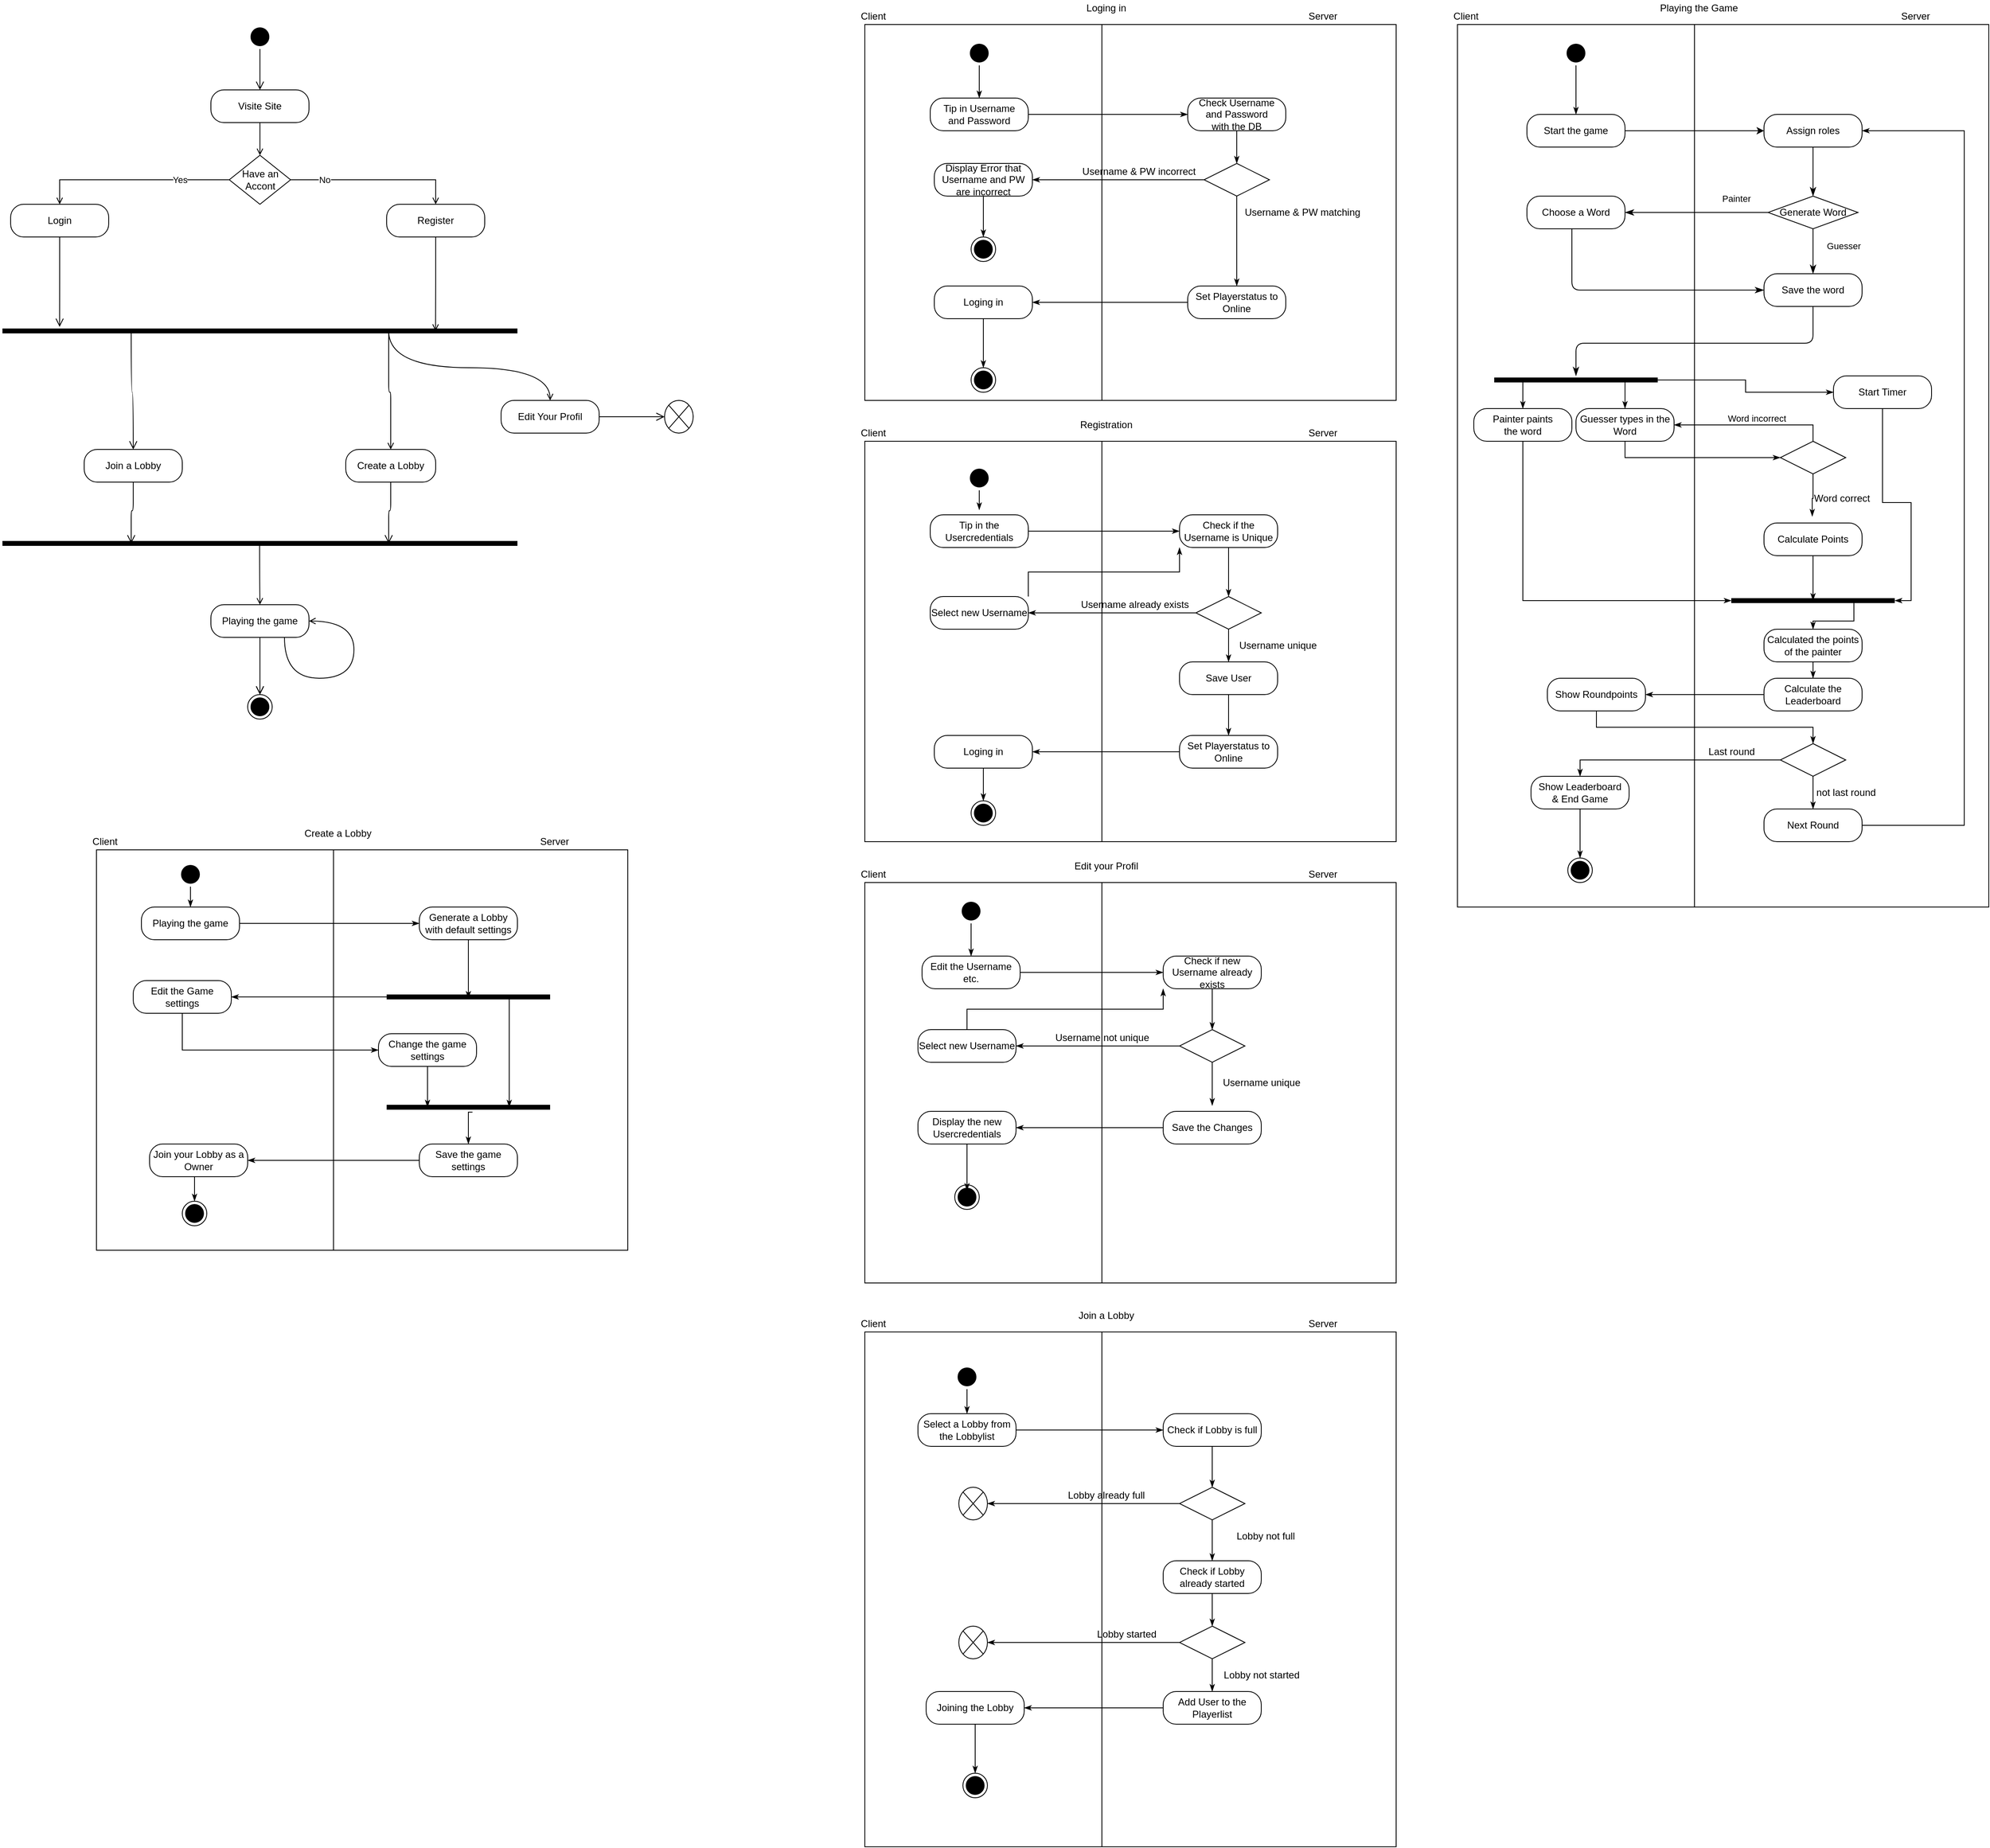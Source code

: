 <mxfile version="14.5.1" type="github">
  <diagram name="Page-1" id="0783ab3e-0a74-02c8-0abd-f7b4e66b4bec">
    <mxGraphModel dx="1422" dy="773" grid="1" gridSize="10" guides="1" tooltips="1" connect="1" arrows="1" fold="1" page="1" pageScale="1" pageWidth="850" pageHeight="1100" background="#ffffff" math="0" shadow="0">
      <root>
        <mxCell id="0" />
        <mxCell id="1" parent="0" />
        <mxCell id="9glcwADNznVGIi5tKmJ4-11" value="" style="ellipse;html=1;shape=startState;fillColor=#000000;" parent="1" vertex="1">
          <mxGeometry x="380" y="70" width="30" height="30" as="geometry" />
        </mxCell>
        <mxCell id="9glcwADNznVGIi5tKmJ4-12" value="" style="edgeStyle=orthogonalEdgeStyle;html=1;verticalAlign=bottom;endArrow=open;endSize=8;" parent="1" source="9glcwADNznVGIi5tKmJ4-11" target="9glcwADNznVGIi5tKmJ4-13" edge="1">
          <mxGeometry relative="1" as="geometry">
            <mxPoint x="255" y="170" as="targetPoint" />
          </mxGeometry>
        </mxCell>
        <mxCell id="9glcwADNznVGIi5tKmJ4-14" style="edgeStyle=orthogonalEdgeStyle;rounded=0;orthogonalLoop=1;jettySize=auto;html=1;exitX=0.5;exitY=1;exitDx=0;exitDy=0;strokeColor=#000000;endArrow=open;endFill=0;" parent="1" source="9glcwADNznVGIi5tKmJ4-13" target="9glcwADNznVGIi5tKmJ4-15" edge="1">
          <mxGeometry relative="1" as="geometry">
            <mxPoint x="395" y="250" as="targetPoint" />
          </mxGeometry>
        </mxCell>
        <mxCell id="9glcwADNznVGIi5tKmJ4-13" value="Visite Site" style="rounded=1;whiteSpace=wrap;html=1;arcSize=40;fontColor=#000000;fillColor=#FFFFFF;" parent="1" vertex="1">
          <mxGeometry x="335" y="150" width="120" height="40" as="geometry" />
        </mxCell>
        <mxCell id="9glcwADNznVGIi5tKmJ4-21" style="edgeStyle=orthogonalEdgeStyle;rounded=0;orthogonalLoop=1;jettySize=auto;html=1;exitX=0;exitY=0.5;exitDx=0;exitDy=0;entryX=0.5;entryY=0;entryDx=0;entryDy=0;strokeColor=#000000;jumpStyle=none;endArrow=open;endFill=0;" parent="1" source="9glcwADNznVGIi5tKmJ4-15" target="9glcwADNznVGIi5tKmJ4-18" edge="1">
          <mxGeometry relative="1" as="geometry" />
        </mxCell>
        <mxCell id="9glcwADNznVGIi5tKmJ4-23" value="Yes" style="edgeLabel;html=1;align=center;verticalAlign=middle;resizable=0;points=[];" parent="9glcwADNznVGIi5tKmJ4-21" vertex="1" connectable="0">
          <mxGeometry x="-0.482" relative="1" as="geometry">
            <mxPoint x="1" as="offset" />
          </mxGeometry>
        </mxCell>
        <mxCell id="9glcwADNznVGIi5tKmJ4-22" style="edgeStyle=orthogonalEdgeStyle;rounded=0;orthogonalLoop=1;jettySize=auto;html=1;exitX=1;exitY=0.5;exitDx=0;exitDy=0;entryX=0.5;entryY=0;entryDx=0;entryDy=0;strokeColor=#000000;endArrow=open;endFill=0;" parent="1" source="9glcwADNznVGIi5tKmJ4-15" target="9glcwADNznVGIi5tKmJ4-20" edge="1">
          <mxGeometry relative="1" as="geometry" />
        </mxCell>
        <mxCell id="9glcwADNznVGIi5tKmJ4-24" value="No" style="edgeLabel;html=1;align=center;verticalAlign=middle;resizable=0;points=[];" parent="9glcwADNznVGIi5tKmJ4-22" vertex="1" connectable="0">
          <mxGeometry x="-0.6" relative="1" as="geometry">
            <mxPoint as="offset" />
          </mxGeometry>
        </mxCell>
        <mxCell id="9glcwADNznVGIi5tKmJ4-15" value="Have an Accont" style="rhombus;whiteSpace=wrap;html=1;" parent="1" vertex="1">
          <mxGeometry x="357.5" y="230" width="75" height="60" as="geometry" />
        </mxCell>
        <mxCell id="9glcwADNznVGIi5tKmJ4-18" value="Login" style="rounded=1;whiteSpace=wrap;html=1;arcSize=40;" parent="1" vertex="1">
          <mxGeometry x="90" y="290" width="120" height="40" as="geometry" />
        </mxCell>
        <mxCell id="9glcwADNznVGIi5tKmJ4-19" value="" style="edgeStyle=orthogonalEdgeStyle;html=1;verticalAlign=bottom;endArrow=open;endSize=8;entryX=0.111;entryY=0;entryDx=0;entryDy=0;entryPerimeter=0;" parent="1" source="9glcwADNznVGIi5tKmJ4-18" target="9glcwADNznVGIi5tKmJ4-25" edge="1">
          <mxGeometry relative="1" as="geometry">
            <mxPoint x="150" y="390" as="targetPoint" />
          </mxGeometry>
        </mxCell>
        <mxCell id="9glcwADNznVGIi5tKmJ4-27" style="edgeStyle=orthogonalEdgeStyle;rounded=0;jumpStyle=none;orthogonalLoop=1;jettySize=auto;html=1;exitX=0.5;exitY=1;exitDx=0;exitDy=0;entryX=0.841;entryY=0.5;entryDx=0;entryDy=0;entryPerimeter=0;strokeColor=#000000;endArrow=open;endFill=0;" parent="1" source="9glcwADNznVGIi5tKmJ4-20" target="9glcwADNznVGIi5tKmJ4-25" edge="1">
          <mxGeometry relative="1" as="geometry" />
        </mxCell>
        <mxCell id="9glcwADNznVGIi5tKmJ4-20" value="Register" style="rounded=1;whiteSpace=wrap;html=1;arcSize=40;" parent="1" vertex="1">
          <mxGeometry x="550" y="290" width="120" height="40" as="geometry" />
        </mxCell>
        <mxCell id="9glcwADNznVGIi5tKmJ4-28" style="edgeStyle=orthogonalEdgeStyle;rounded=1;jumpStyle=none;orthogonalLoop=1;jettySize=auto;html=1;exitX=0.75;exitY=0.5;exitDx=0;exitDy=0;exitPerimeter=0;strokeColor=#000000;endArrow=open;endFill=0;entryX=0.5;entryY=0;entryDx=0;entryDy=0;" parent="1" source="9glcwADNznVGIi5tKmJ4-25" target="9glcwADNznVGIi5tKmJ4-32" edge="1">
          <mxGeometry relative="1" as="geometry">
            <mxPoint x="560" y="580" as="targetPoint" />
          </mxGeometry>
        </mxCell>
        <mxCell id="9glcwADNznVGIi5tKmJ4-54" style="edgeStyle=orthogonalEdgeStyle;curved=1;jumpStyle=none;orthogonalLoop=1;jettySize=auto;html=1;exitX=0.75;exitY=0.5;exitDx=0;exitDy=0;exitPerimeter=0;entryX=0.5;entryY=0;entryDx=0;entryDy=0;endArrow=open;endFill=0;strokeColor=#000000;" parent="1" source="9glcwADNznVGIi5tKmJ4-25" target="9glcwADNznVGIi5tKmJ4-52" edge="1">
          <mxGeometry relative="1" as="geometry" />
        </mxCell>
        <mxCell id="9glcwADNznVGIi5tKmJ4-25" value="" style="shape=line;html=1;strokeWidth=6;" parent="1" vertex="1">
          <mxGeometry x="80" y="440" width="630" height="10" as="geometry" />
        </mxCell>
        <mxCell id="9glcwADNznVGIi5tKmJ4-26" value="" style="edgeStyle=orthogonalEdgeStyle;html=1;verticalAlign=bottom;endArrow=open;endSize=8;entryX=0.5;entryY=0;entryDx=0;entryDy=0;exitX=0.25;exitY=0.5;exitDx=0;exitDy=0;exitPerimeter=0;curved=1;" parent="1" source="9glcwADNznVGIi5tKmJ4-25" target="9glcwADNznVGIi5tKmJ4-29" edge="1">
          <mxGeometry relative="1" as="geometry">
            <mxPoint x="210" y="570" as="targetPoint" />
          </mxGeometry>
        </mxCell>
        <mxCell id="9glcwADNznVGIi5tKmJ4-29" value="Join a Lobby" style="rounded=1;whiteSpace=wrap;html=1;arcSize=40;" parent="1" vertex="1">
          <mxGeometry x="180" y="590" width="120" height="40" as="geometry" />
        </mxCell>
        <mxCell id="9glcwADNznVGIi5tKmJ4-30" value="" style="edgeStyle=orthogonalEdgeStyle;html=1;verticalAlign=bottom;endArrow=open;endSize=8;entryX=0.25;entryY=0.5;entryDx=0;entryDy=0;entryPerimeter=0;" parent="1" source="9glcwADNznVGIi5tKmJ4-29" target="9glcwADNznVGIi5tKmJ4-34" edge="1">
          <mxGeometry relative="1" as="geometry">
            <mxPoint x="180" y="680" as="targetPoint" />
          </mxGeometry>
        </mxCell>
        <mxCell id="9glcwADNznVGIi5tKmJ4-32" value="Create a Lobby" style="rounded=1;whiteSpace=wrap;html=1;arcSize=40;" parent="1" vertex="1">
          <mxGeometry x="500" y="590" width="110" height="40" as="geometry" />
        </mxCell>
        <mxCell id="9glcwADNznVGIi5tKmJ4-33" value="" style="edgeStyle=orthogonalEdgeStyle;html=1;verticalAlign=bottom;endArrow=open;endSize=8;entryX=0.75;entryY=0.5;entryDx=0;entryDy=0;entryPerimeter=0;" parent="1" source="9glcwADNznVGIi5tKmJ4-32" target="9glcwADNznVGIi5tKmJ4-34" edge="1">
          <mxGeometry relative="1" as="geometry">
            <mxPoint x="610" y="680" as="targetPoint" />
          </mxGeometry>
        </mxCell>
        <mxCell id="9glcwADNznVGIi5tKmJ4-34" value="" style="shape=line;html=1;strokeWidth=6;" parent="1" vertex="1">
          <mxGeometry x="80" y="700" width="630" height="10" as="geometry" />
        </mxCell>
        <mxCell id="9glcwADNznVGIi5tKmJ4-63" style="edgeStyle=orthogonalEdgeStyle;curved=1;sketch=0;jumpStyle=none;orthogonalLoop=1;jettySize=auto;html=1;exitX=0.498;exitY=0.767;exitDx=0;exitDy=0;exitPerimeter=0;entryX=0.5;entryY=1;entryDx=0;entryDy=0;shadow=0;endArrow=open;endFill=0;strokeColor=#000000;" parent="1" source="9glcwADNznVGIi5tKmJ4-39" target="9glcwADNznVGIi5tKmJ4-57" edge="1">
          <mxGeometry relative="1" as="geometry" />
        </mxCell>
        <mxCell id="9glcwADNznVGIi5tKmJ4-39" value="" style="shape=line;html=1;strokeWidth=6;" parent="1" vertex="1">
          <mxGeometry x="295" y="700" width="200" height="10" as="geometry" />
        </mxCell>
        <mxCell id="9glcwADNznVGIi5tKmJ4-52" value="Edit Your Profil" style="rounded=1;whiteSpace=wrap;html=1;arcSize=40;" parent="1" vertex="1">
          <mxGeometry x="690" y="530" width="120" height="40" as="geometry" />
        </mxCell>
        <mxCell id="9glcwADNznVGIi5tKmJ4-53" value="" style="edgeStyle=orthogonalEdgeStyle;html=1;verticalAlign=bottom;endArrow=open;endSize=8;exitX=1;exitY=0.5;exitDx=0;exitDy=0;" parent="1" source="9glcwADNznVGIi5tKmJ4-52" target="9glcwADNznVGIi5tKmJ4-56" edge="1">
          <mxGeometry relative="1" as="geometry">
            <mxPoint x="905.0" y="550.067" as="targetPoint" />
            <Array as="points">
              <mxPoint x="890" y="550" />
            </Array>
          </mxGeometry>
        </mxCell>
        <mxCell id="9glcwADNznVGIi5tKmJ4-56" value="" style="shape=sumEllipse;perimeter=ellipsePerimeter;whiteSpace=wrap;html=1;backgroundOutline=1;" parent="1" vertex="1">
          <mxGeometry x="890" y="530" width="35" height="40" as="geometry" />
        </mxCell>
        <mxCell id="9glcwADNznVGIi5tKmJ4-62" style="edgeStyle=orthogonalEdgeStyle;curved=1;sketch=0;jumpStyle=none;orthogonalLoop=1;jettySize=auto;html=1;exitX=0.25;exitY=0;exitDx=0;exitDy=0;shadow=0;endArrow=open;endFill=0;strokeColor=#000000;entryX=0;entryY=0.5;entryDx=0;entryDy=0;" parent="1" source="9glcwADNznVGIi5tKmJ4-57" target="9glcwADNznVGIi5tKmJ4-57" edge="1">
          <mxGeometry relative="1" as="geometry">
            <mxPoint x="520" y="880" as="targetPoint" />
            <Array as="points">
              <mxPoint x="425" y="870" />
              <mxPoint x="510" y="870" />
              <mxPoint x="510" y="800" />
            </Array>
          </mxGeometry>
        </mxCell>
        <mxCell id="9glcwADNznVGIi5tKmJ4-57" value="Playing the game" style="rounded=1;whiteSpace=wrap;html=1;arcSize=40;direction=west;sketch=0;shadow=0;" parent="1" vertex="1">
          <mxGeometry x="335" y="780" width="120" height="40" as="geometry" />
        </mxCell>
        <mxCell id="9glcwADNznVGIi5tKmJ4-58" value="" style="edgeStyle=orthogonalEdgeStyle;html=1;verticalAlign=bottom;endArrow=open;endSize=8;sketch=0;shadow=0;" parent="1" source="9glcwADNznVGIi5tKmJ4-51" edge="1">
          <mxGeometry relative="1" as="geometry">
            <mxPoint x="395" y="890" as="targetPoint" />
          </mxGeometry>
        </mxCell>
        <mxCell id="9glcwADNznVGIi5tKmJ4-51" value="" style="ellipse;html=1;shape=endState;fillColor=#000000;" parent="1" vertex="1">
          <mxGeometry x="380" y="890" width="30" height="30" as="geometry" />
        </mxCell>
        <mxCell id="9glcwADNznVGIi5tKmJ4-60" value="" style="edgeStyle=orthogonalEdgeStyle;html=1;verticalAlign=bottom;endArrow=open;endSize=8;sketch=0;shadow=0;" parent="1" source="9glcwADNznVGIi5tKmJ4-57" target="9glcwADNznVGIi5tKmJ4-51" edge="1">
          <mxGeometry relative="1" as="geometry">
            <mxPoint x="395" y="890" as="targetPoint" />
            <mxPoint x="395" y="830" as="sourcePoint" />
          </mxGeometry>
        </mxCell>
        <mxCell id="KY3fSkxUj1TG0U1vs4T5-1" value="" style="rounded=0;whiteSpace=wrap;html=1;fillColor=none;" parent="1" vertex="1">
          <mxGeometry x="1860" y="70" width="290" height="1080" as="geometry" />
        </mxCell>
        <mxCell id="KY3fSkxUj1TG0U1vs4T5-2" value="" style="rounded=0;whiteSpace=wrap;html=1;fillColor=none;" parent="1" vertex="1">
          <mxGeometry x="2150" y="70" width="360" height="1080" as="geometry" />
        </mxCell>
        <mxCell id="KY3fSkxUj1TG0U1vs4T5-3" value="Client" style="text;html=1;align=center;verticalAlign=middle;resizable=0;points=[];autosize=1;" parent="1" vertex="1">
          <mxGeometry x="1845" y="50" width="50" height="20" as="geometry" />
        </mxCell>
        <mxCell id="KY3fSkxUj1TG0U1vs4T5-4" value="Server" style="text;html=1;align=center;verticalAlign=middle;resizable=0;points=[];autosize=1;" parent="1" vertex="1">
          <mxGeometry x="2395" y="50" width="50" height="20" as="geometry" />
        </mxCell>
        <mxCell id="KY3fSkxUj1TG0U1vs4T5-5" value="" style="ellipse;html=1;shape=startState;fillColor=#000000;" parent="1" vertex="1">
          <mxGeometry x="1990" y="90" width="30" height="30" as="geometry" />
        </mxCell>
        <mxCell id="KY3fSkxUj1TG0U1vs4T5-6" value="" style="edgeStyle=orthogonalEdgeStyle;html=1;verticalAlign=bottom;endArrow=classicThin;endFill=1;" parent="1" source="KY3fSkxUj1TG0U1vs4T5-5" edge="1">
          <mxGeometry relative="1" as="geometry">
            <mxPoint x="2005" y="180" as="targetPoint" />
          </mxGeometry>
        </mxCell>
        <mxCell id="KY3fSkxUj1TG0U1vs4T5-12" style="edgeStyle=orthogonalEdgeStyle;rounded=0;orthogonalLoop=1;jettySize=auto;html=1;exitX=1;exitY=0.5;exitDx=0;exitDy=0;entryX=0;entryY=0.5;entryDx=0;entryDy=0;" parent="1" source="KY3fSkxUj1TG0U1vs4T5-7" target="KY3fSkxUj1TG0U1vs4T5-10" edge="1">
          <mxGeometry relative="1" as="geometry" />
        </mxCell>
        <mxCell id="KY3fSkxUj1TG0U1vs4T5-7" value="Start the game" style="rounded=1;whiteSpace=wrap;html=1;arcSize=40;" parent="1" vertex="1">
          <mxGeometry x="1945" y="180" width="120" height="40" as="geometry" />
        </mxCell>
        <mxCell id="KY3fSkxUj1TG0U1vs4T5-10" value="Assign roles" style="rounded=1;whiteSpace=wrap;html=1;arcSize=40;" parent="1" vertex="1">
          <mxGeometry x="2235" y="180" width="120" height="40" as="geometry" />
        </mxCell>
        <mxCell id="KY3fSkxUj1TG0U1vs4T5-11" value="" style="edgeStyle=orthogonalEdgeStyle;html=1;verticalAlign=bottom;endArrow=classicThin;endSize=8;endFill=1;" parent="1" source="KY3fSkxUj1TG0U1vs4T5-10" edge="1">
          <mxGeometry relative="1" as="geometry">
            <mxPoint x="2295" y="280" as="targetPoint" />
          </mxGeometry>
        </mxCell>
        <mxCell id="KY3fSkxUj1TG0U1vs4T5-15" value="Choose a Word" style="rounded=1;whiteSpace=wrap;html=1;arcSize=40;" parent="1" vertex="1">
          <mxGeometry x="1945" y="280" width="120" height="40" as="geometry" />
        </mxCell>
        <mxCell id="KY3fSkxUj1TG0U1vs4T5-16" value="" style="edgeStyle=orthogonalEdgeStyle;html=1;verticalAlign=bottom;endArrow=classicThin;endSize=8;entryX=0;entryY=0.5;entryDx=0;entryDy=0;endFill=1;" parent="1" source="KY3fSkxUj1TG0U1vs4T5-15" target="KY3fSkxUj1TG0U1vs4T5-17" edge="1">
          <mxGeometry relative="1" as="geometry">
            <mxPoint x="2005" y="390" as="targetPoint" />
            <Array as="points">
              <mxPoint x="2000" y="395" />
            </Array>
          </mxGeometry>
        </mxCell>
        <mxCell id="KY3fSkxUj1TG0U1vs4T5-17" value="Save the word" style="rounded=1;whiteSpace=wrap;html=1;arcSize=40;" parent="1" vertex="1">
          <mxGeometry x="2235" y="375" width="120" height="40" as="geometry" />
        </mxCell>
        <mxCell id="KY3fSkxUj1TG0U1vs4T5-18" value="" style="edgeStyle=orthogonalEdgeStyle;html=1;verticalAlign=bottom;endArrow=classicThin;endSize=8;endFill=1;" parent="1" source="KY3fSkxUj1TG0U1vs4T5-17" target="KY3fSkxUj1TG0U1vs4T5-23" edge="1">
          <mxGeometry relative="1" as="geometry">
            <mxPoint x="2295" y="475" as="targetPoint" />
            <Array as="points">
              <mxPoint x="2295" y="460" />
              <mxPoint x="2005" y="460" />
            </Array>
          </mxGeometry>
        </mxCell>
        <mxCell id="KY3fSkxUj1TG0U1vs4T5-19" value="Generate Word" style="rhombus;whiteSpace=wrap;html=1;" parent="1" vertex="1">
          <mxGeometry x="2240" y="280" width="110" height="40" as="geometry" />
        </mxCell>
        <mxCell id="KY3fSkxUj1TG0U1vs4T5-20" value="Guesser" style="edgeStyle=orthogonalEdgeStyle;html=1;align=left;verticalAlign=bottom;endArrow=classicThin;endSize=8;entryX=0.5;entryY=0;entryDx=0;entryDy=0;endFill=1;" parent="1" source="KY3fSkxUj1TG0U1vs4T5-19" target="KY3fSkxUj1TG0U1vs4T5-17" edge="1">
          <mxGeometry x="0.091" y="15" relative="1" as="geometry">
            <mxPoint x="2435" y="300" as="targetPoint" />
            <mxPoint as="offset" />
          </mxGeometry>
        </mxCell>
        <mxCell id="KY3fSkxUj1TG0U1vs4T5-21" value="Painter" style="edgeStyle=orthogonalEdgeStyle;html=1;align=left;verticalAlign=top;endArrow=classicThin;endSize=8;entryX=1;entryY=0.5;entryDx=0;entryDy=0;endFill=1;" parent="1" source="KY3fSkxUj1TG0U1vs4T5-19" target="KY3fSkxUj1TG0U1vs4T5-15" edge="1">
          <mxGeometry x="-0.333" y="-30" relative="1" as="geometry">
            <mxPoint x="2090" y="300" as="targetPoint" />
            <mxPoint as="offset" />
          </mxGeometry>
        </mxCell>
        <mxCell id="KY3fSkxUj1TG0U1vs4T5-26" style="edgeStyle=orthogonalEdgeStyle;rounded=0;orthogonalLoop=1;jettySize=auto;html=1;exitX=0.25;exitY=0.5;exitDx=0;exitDy=0;exitPerimeter=0;entryX=0.5;entryY=0;entryDx=0;entryDy=0;endArrow=classicThin;endFill=1;strokeColor=#000000;" parent="1" source="KY3fSkxUj1TG0U1vs4T5-23" target="KY3fSkxUj1TG0U1vs4T5-24" edge="1">
          <mxGeometry relative="1" as="geometry" />
        </mxCell>
        <mxCell id="KY3fSkxUj1TG0U1vs4T5-29" style="edgeStyle=orthogonalEdgeStyle;rounded=0;orthogonalLoop=1;jettySize=auto;html=1;exitX=0.75;exitY=0.5;exitDx=0;exitDy=0;exitPerimeter=0;entryX=0.5;entryY=0;entryDx=0;entryDy=0;endArrow=classicThin;endFill=1;strokeColor=#000000;" parent="1" source="KY3fSkxUj1TG0U1vs4T5-23" target="KY3fSkxUj1TG0U1vs4T5-27" edge="1">
          <mxGeometry relative="1" as="geometry" />
        </mxCell>
        <mxCell id="KY3fSkxUj1TG0U1vs4T5-46" style="edgeStyle=orthogonalEdgeStyle;rounded=0;orthogonalLoop=1;jettySize=auto;html=1;exitX=1;exitY=0.5;exitDx=0;exitDy=0;exitPerimeter=0;entryX=0;entryY=0.5;entryDx=0;entryDy=0;endArrow=classicThin;endFill=1;strokeColor=#000000;" parent="1" source="KY3fSkxUj1TG0U1vs4T5-23" target="KY3fSkxUj1TG0U1vs4T5-44" edge="1">
          <mxGeometry relative="1" as="geometry" />
        </mxCell>
        <mxCell id="KY3fSkxUj1TG0U1vs4T5-23" value="" style="shape=line;html=1;strokeWidth=6;" parent="1" vertex="1">
          <mxGeometry x="1905" y="500" width="200" height="10" as="geometry" />
        </mxCell>
        <mxCell id="KY3fSkxUj1TG0U1vs4T5-51" style="edgeStyle=orthogonalEdgeStyle;rounded=0;orthogonalLoop=1;jettySize=auto;html=1;exitX=0.5;exitY=1;exitDx=0;exitDy=0;entryX=0;entryY=0.5;entryDx=0;entryDy=0;entryPerimeter=0;endArrow=classicThin;endFill=1;strokeColor=#000000;" parent="1" source="KY3fSkxUj1TG0U1vs4T5-24" target="KY3fSkxUj1TG0U1vs4T5-47" edge="1">
          <mxGeometry relative="1" as="geometry" />
        </mxCell>
        <mxCell id="KY3fSkxUj1TG0U1vs4T5-24" value="Painter paints&lt;br&gt;the word" style="rounded=1;whiteSpace=wrap;html=1;arcSize=40;" parent="1" vertex="1">
          <mxGeometry x="1880" y="540" width="120" height="40" as="geometry" />
        </mxCell>
        <mxCell id="KY3fSkxUj1TG0U1vs4T5-36" style="edgeStyle=orthogonalEdgeStyle;rounded=0;orthogonalLoop=1;jettySize=auto;html=1;exitX=0.5;exitY=1;exitDx=0;exitDy=0;entryX=0;entryY=0.5;entryDx=0;entryDy=0;endArrow=classicThin;endFill=1;strokeColor=#000000;" parent="1" source="KY3fSkxUj1TG0U1vs4T5-27" target="KY3fSkxUj1TG0U1vs4T5-32" edge="1">
          <mxGeometry relative="1" as="geometry" />
        </mxCell>
        <mxCell id="KY3fSkxUj1TG0U1vs4T5-27" value="Guesser types in the Word" style="rounded=1;whiteSpace=wrap;html=1;arcSize=40;" parent="1" vertex="1">
          <mxGeometry x="2005" y="540" width="120" height="40" as="geometry" />
        </mxCell>
        <mxCell id="KY3fSkxUj1TG0U1vs4T5-37" style="edgeStyle=orthogonalEdgeStyle;rounded=0;orthogonalLoop=1;jettySize=auto;html=1;exitX=0.5;exitY=0;exitDx=0;exitDy=0;entryX=1;entryY=0.5;entryDx=0;entryDy=0;endArrow=classicThin;endFill=1;strokeColor=#000000;" parent="1" source="KY3fSkxUj1TG0U1vs4T5-32" target="KY3fSkxUj1TG0U1vs4T5-27" edge="1">
          <mxGeometry relative="1" as="geometry" />
        </mxCell>
        <mxCell id="KY3fSkxUj1TG0U1vs4T5-38" value="Word incorrect" style="edgeLabel;html=1;align=center;verticalAlign=middle;resizable=0;points=[];" parent="KY3fSkxUj1TG0U1vs4T5-37" vertex="1" connectable="0">
          <mxGeometry x="-0.063" y="-8" relative="1" as="geometry">
            <mxPoint as="offset" />
          </mxGeometry>
        </mxCell>
        <mxCell id="KY3fSkxUj1TG0U1vs4T5-42" style="edgeStyle=orthogonalEdgeStyle;rounded=0;orthogonalLoop=1;jettySize=auto;html=1;exitX=0.5;exitY=1;exitDx=0;exitDy=0;entryX=0.492;entryY=-0.2;entryDx=0;entryDy=0;entryPerimeter=0;endArrow=classicThin;endFill=1;strokeColor=#000000;" parent="1" source="KY3fSkxUj1TG0U1vs4T5-32" target="KY3fSkxUj1TG0U1vs4T5-40" edge="1">
          <mxGeometry relative="1" as="geometry" />
        </mxCell>
        <mxCell id="KY3fSkxUj1TG0U1vs4T5-32" value="" style="rhombus;whiteSpace=wrap;html=1;" parent="1" vertex="1">
          <mxGeometry x="2255" y="580" width="80" height="40" as="geometry" />
        </mxCell>
        <mxCell id="KY3fSkxUj1TG0U1vs4T5-50" style="edgeStyle=orthogonalEdgeStyle;rounded=0;orthogonalLoop=1;jettySize=auto;html=1;exitX=0.5;exitY=1;exitDx=0;exitDy=0;entryX=0.5;entryY=0.5;entryDx=0;entryDy=0;entryPerimeter=0;endArrow=classicThin;endFill=1;strokeColor=#000000;" parent="1" source="KY3fSkxUj1TG0U1vs4T5-40" target="KY3fSkxUj1TG0U1vs4T5-47" edge="1">
          <mxGeometry relative="1" as="geometry" />
        </mxCell>
        <mxCell id="KY3fSkxUj1TG0U1vs4T5-40" value="Calculate Points" style="rounded=1;whiteSpace=wrap;html=1;arcSize=40;" parent="1" vertex="1">
          <mxGeometry x="2235" y="680" width="120" height="40" as="geometry" />
        </mxCell>
        <mxCell id="KY3fSkxUj1TG0U1vs4T5-43" value="Word correct" style="text;html=1;align=center;verticalAlign=middle;resizable=0;points=[];autosize=1;" parent="1" vertex="1">
          <mxGeometry x="2290" y="640" width="80" height="20" as="geometry" />
        </mxCell>
        <mxCell id="KY3fSkxUj1TG0U1vs4T5-49" style="edgeStyle=orthogonalEdgeStyle;rounded=0;orthogonalLoop=1;jettySize=auto;html=1;exitX=0.5;exitY=1;exitDx=0;exitDy=0;entryX=1;entryY=0.5;entryDx=0;entryDy=0;entryPerimeter=0;endArrow=classicThin;endFill=1;strokeColor=#000000;" parent="1" source="KY3fSkxUj1TG0U1vs4T5-44" target="KY3fSkxUj1TG0U1vs4T5-47" edge="1">
          <mxGeometry relative="1" as="geometry" />
        </mxCell>
        <mxCell id="KY3fSkxUj1TG0U1vs4T5-44" value="Start Timer" style="rounded=1;whiteSpace=wrap;html=1;arcSize=40;" parent="1" vertex="1">
          <mxGeometry x="2320" y="500" width="120" height="40" as="geometry" />
        </mxCell>
        <mxCell id="KY3fSkxUj1TG0U1vs4T5-54" style="edgeStyle=orthogonalEdgeStyle;rounded=0;orthogonalLoop=1;jettySize=auto;html=1;exitX=0.75;exitY=0.5;exitDx=0;exitDy=0;exitPerimeter=0;endArrow=classicThin;endFill=1;strokeColor=#000000;" parent="1" source="KY3fSkxUj1TG0U1vs4T5-47" target="KY3fSkxUj1TG0U1vs4T5-52" edge="1">
          <mxGeometry relative="1" as="geometry" />
        </mxCell>
        <mxCell id="KY3fSkxUj1TG0U1vs4T5-47" value="" style="shape=line;html=1;strokeWidth=6;" parent="1" vertex="1">
          <mxGeometry x="2195" y="770" width="200" height="10" as="geometry" />
        </mxCell>
        <mxCell id="KY3fSkxUj1TG0U1vs4T5-60" style="edgeStyle=orthogonalEdgeStyle;rounded=0;orthogonalLoop=1;jettySize=auto;html=1;exitX=0.5;exitY=1;exitDx=0;exitDy=0;endArrow=classicThin;endFill=1;strokeColor=#000000;" parent="1" source="KY3fSkxUj1TG0U1vs4T5-52" target="KY3fSkxUj1TG0U1vs4T5-55" edge="1">
          <mxGeometry relative="1" as="geometry" />
        </mxCell>
        <mxCell id="KY3fSkxUj1TG0U1vs4T5-52" value="Calculated the points of the painter" style="rounded=1;whiteSpace=wrap;html=1;arcSize=40;" parent="1" vertex="1">
          <mxGeometry x="2235" y="810" width="120" height="40" as="geometry" />
        </mxCell>
        <mxCell id="KY3fSkxUj1TG0U1vs4T5-59" style="edgeStyle=orthogonalEdgeStyle;rounded=0;orthogonalLoop=1;jettySize=auto;html=1;exitX=0;exitY=0.5;exitDx=0;exitDy=0;entryX=1;entryY=0.5;entryDx=0;entryDy=0;endArrow=classicThin;endFill=1;strokeColor=#000000;" parent="1" source="KY3fSkxUj1TG0U1vs4T5-55" target="KY3fSkxUj1TG0U1vs4T5-57" edge="1">
          <mxGeometry relative="1" as="geometry" />
        </mxCell>
        <mxCell id="KY3fSkxUj1TG0U1vs4T5-55" value="Calculate the Leaderboard" style="rounded=1;whiteSpace=wrap;html=1;arcSize=40;" parent="1" vertex="1">
          <mxGeometry x="2235" y="870" width="120" height="40" as="geometry" />
        </mxCell>
        <mxCell id="KY3fSkxUj1TG0U1vs4T5-66" style="edgeStyle=orthogonalEdgeStyle;rounded=0;orthogonalLoop=1;jettySize=auto;html=1;exitX=0.5;exitY=1;exitDx=0;exitDy=0;entryX=0.5;entryY=0;entryDx=0;entryDy=0;endArrow=classicThin;endFill=1;strokeColor=#000000;" parent="1" source="KY3fSkxUj1TG0U1vs4T5-57" target="KY3fSkxUj1TG0U1vs4T5-63" edge="1">
          <mxGeometry relative="1" as="geometry" />
        </mxCell>
        <mxCell id="KY3fSkxUj1TG0U1vs4T5-57" value="Show Roundpoints" style="rounded=1;whiteSpace=wrap;html=1;arcSize=40;" parent="1" vertex="1">
          <mxGeometry x="1970" y="870" width="120" height="40" as="geometry" />
        </mxCell>
        <mxCell id="KY3fSkxUj1TG0U1vs4T5-69" style="edgeStyle=orthogonalEdgeStyle;rounded=0;orthogonalLoop=1;jettySize=auto;html=1;exitX=0;exitY=0.5;exitDx=0;exitDy=0;entryX=0.5;entryY=0;entryDx=0;entryDy=0;endArrow=classicThin;endFill=1;strokeColor=#000000;" parent="1" source="KY3fSkxUj1TG0U1vs4T5-63" target="KY3fSkxUj1TG0U1vs4T5-67" edge="1">
          <mxGeometry relative="1" as="geometry" />
        </mxCell>
        <mxCell id="KY3fSkxUj1TG0U1vs4T5-73" style="edgeStyle=orthogonalEdgeStyle;rounded=0;orthogonalLoop=1;jettySize=auto;html=1;exitX=0.5;exitY=1;exitDx=0;exitDy=0;entryX=0.5;entryY=0;entryDx=0;entryDy=0;endArrow=classicThin;endFill=1;strokeColor=#000000;" parent="1" source="KY3fSkxUj1TG0U1vs4T5-63" target="KY3fSkxUj1TG0U1vs4T5-71" edge="1">
          <mxGeometry relative="1" as="geometry" />
        </mxCell>
        <mxCell id="KY3fSkxUj1TG0U1vs4T5-63" value="" style="rhombus;whiteSpace=wrap;html=1;" parent="1" vertex="1">
          <mxGeometry x="2255" y="950" width="80" height="40" as="geometry" />
        </mxCell>
        <mxCell id="KY3fSkxUj1TG0U1vs4T5-78" style="edgeStyle=orthogonalEdgeStyle;rounded=0;orthogonalLoop=1;jettySize=auto;html=1;exitX=0.5;exitY=1;exitDx=0;exitDy=0;entryX=0.5;entryY=0;entryDx=0;entryDy=0;endArrow=classicThin;endFill=1;strokeColor=#000000;" parent="1" source="KY3fSkxUj1TG0U1vs4T5-67" target="KY3fSkxUj1TG0U1vs4T5-77" edge="1">
          <mxGeometry relative="1" as="geometry" />
        </mxCell>
        <mxCell id="KY3fSkxUj1TG0U1vs4T5-67" value="Show Leaderboard &lt;br&gt;&amp;amp; End Game" style="rounded=1;whiteSpace=wrap;html=1;arcSize=40;" parent="1" vertex="1">
          <mxGeometry x="1950" y="990" width="120" height="40" as="geometry" />
        </mxCell>
        <mxCell id="KY3fSkxUj1TG0U1vs4T5-76" style="edgeStyle=orthogonalEdgeStyle;rounded=0;orthogonalLoop=1;jettySize=auto;html=1;exitX=1;exitY=0.5;exitDx=0;exitDy=0;entryX=1;entryY=0.5;entryDx=0;entryDy=0;endArrow=classicThin;endFill=1;strokeColor=#000000;" parent="1" source="KY3fSkxUj1TG0U1vs4T5-71" target="KY3fSkxUj1TG0U1vs4T5-10" edge="1">
          <mxGeometry relative="1" as="geometry">
            <Array as="points">
              <mxPoint x="2480" y="1050" />
              <mxPoint x="2480" y="200" />
            </Array>
          </mxGeometry>
        </mxCell>
        <mxCell id="KY3fSkxUj1TG0U1vs4T5-71" value="Next Round" style="rounded=1;whiteSpace=wrap;html=1;arcSize=40;" parent="1" vertex="1">
          <mxGeometry x="2235" y="1030" width="120" height="40" as="geometry" />
        </mxCell>
        <mxCell id="KY3fSkxUj1TG0U1vs4T5-74" value="Last round" style="text;html=1;align=center;verticalAlign=middle;resizable=0;points=[];autosize=1;" parent="1" vertex="1">
          <mxGeometry x="2160" y="950" width="70" height="20" as="geometry" />
        </mxCell>
        <mxCell id="KY3fSkxUj1TG0U1vs4T5-75" value="not last round" style="text;html=1;align=center;verticalAlign=middle;resizable=0;points=[];autosize=1;" parent="1" vertex="1">
          <mxGeometry x="2290" y="1000" width="90" height="20" as="geometry" />
        </mxCell>
        <mxCell id="KY3fSkxUj1TG0U1vs4T5-77" value="" style="ellipse;html=1;shape=endState;fillColor=#000000;" parent="1" vertex="1">
          <mxGeometry x="1995" y="1090" width="30" height="30" as="geometry" />
        </mxCell>
        <mxCell id="KY3fSkxUj1TG0U1vs4T5-79" value="Playing the Game" style="text;html=1;align=center;verticalAlign=middle;resizable=0;points=[];autosize=1;" parent="1" vertex="1">
          <mxGeometry x="2100" y="40" width="110" height="20" as="geometry" />
        </mxCell>
        <mxCell id="KY3fSkxUj1TG0U1vs4T5-80" value="" style="rounded=0;whiteSpace=wrap;html=1;fillColor=none;" parent="1" vertex="1">
          <mxGeometry x="1135" y="70" width="290" height="460" as="geometry" />
        </mxCell>
        <mxCell id="KY3fSkxUj1TG0U1vs4T5-81" value="" style="rounded=0;whiteSpace=wrap;html=1;fillColor=none;" parent="1" vertex="1">
          <mxGeometry x="1425" y="70" width="360" height="460" as="geometry" />
        </mxCell>
        <mxCell id="KY3fSkxUj1TG0U1vs4T5-82" value="Client" style="text;html=1;align=center;verticalAlign=middle;resizable=0;points=[];autosize=1;" parent="1" vertex="1">
          <mxGeometry x="1120" y="50" width="50" height="20" as="geometry" />
        </mxCell>
        <mxCell id="KY3fSkxUj1TG0U1vs4T5-83" value="Server" style="text;html=1;align=center;verticalAlign=middle;resizable=0;points=[];autosize=1;" parent="1" vertex="1">
          <mxGeometry x="1670" y="50" width="50" height="20" as="geometry" />
        </mxCell>
        <mxCell id="KY3fSkxUj1TG0U1vs4T5-84" value="Loging in" style="text;html=1;align=center;verticalAlign=middle;resizable=0;points=[];autosize=1;" parent="1" vertex="1">
          <mxGeometry x="1395" y="40" width="70" height="20" as="geometry" />
        </mxCell>
        <mxCell id="KY3fSkxUj1TG0U1vs4T5-89" style="edgeStyle=orthogonalEdgeStyle;rounded=0;orthogonalLoop=1;jettySize=auto;html=1;exitX=0.5;exitY=1;exitDx=0;exitDy=0;entryX=0.5;entryY=0;entryDx=0;entryDy=0;endArrow=classicThin;endFill=1;strokeColor=#000000;" parent="1" source="KY3fSkxUj1TG0U1vs4T5-85" target="KY3fSkxUj1TG0U1vs4T5-87" edge="1">
          <mxGeometry relative="1" as="geometry" />
        </mxCell>
        <mxCell id="KY3fSkxUj1TG0U1vs4T5-85" value="" style="ellipse;html=1;shape=startState;fillColor=#000000;" parent="1" vertex="1">
          <mxGeometry x="1260" y="90" width="30" height="30" as="geometry" />
        </mxCell>
        <mxCell id="KY3fSkxUj1TG0U1vs4T5-92" style="edgeStyle=orthogonalEdgeStyle;rounded=0;orthogonalLoop=1;jettySize=auto;html=1;exitX=1;exitY=0.5;exitDx=0;exitDy=0;entryX=0;entryY=0.5;entryDx=0;entryDy=0;endArrow=classicThin;endFill=1;strokeColor=#000000;" parent="1" source="KY3fSkxUj1TG0U1vs4T5-87" target="KY3fSkxUj1TG0U1vs4T5-90" edge="1">
          <mxGeometry relative="1" as="geometry" />
        </mxCell>
        <mxCell id="KY3fSkxUj1TG0U1vs4T5-87" value="&lt;div&gt;Tip in Username &lt;br&gt;&lt;/div&gt;&lt;div&gt;and Password&lt;/div&gt;" style="rounded=1;whiteSpace=wrap;html=1;arcSize=40;" parent="1" vertex="1">
          <mxGeometry x="1215" y="160" width="120" height="40" as="geometry" />
        </mxCell>
        <mxCell id="KY3fSkxUj1TG0U1vs4T5-96" style="edgeStyle=orthogonalEdgeStyle;rounded=0;orthogonalLoop=1;jettySize=auto;html=1;exitX=0.5;exitY=1;exitDx=0;exitDy=0;endArrow=classicThin;endFill=1;strokeColor=#000000;" parent="1" source="KY3fSkxUj1TG0U1vs4T5-90" target="KY3fSkxUj1TG0U1vs4T5-93" edge="1">
          <mxGeometry relative="1" as="geometry" />
        </mxCell>
        <mxCell id="KY3fSkxUj1TG0U1vs4T5-90" value="Check Username &lt;br&gt;&lt;div&gt;and Password &lt;br&gt;&lt;/div&gt;&lt;div&gt;with the DB&lt;br&gt;&lt;/div&gt;" style="rounded=1;whiteSpace=wrap;html=1;arcSize=40;" parent="1" vertex="1">
          <mxGeometry x="1530" y="160" width="120" height="40" as="geometry" />
        </mxCell>
        <mxCell id="KY3fSkxUj1TG0U1vs4T5-99" style="edgeStyle=orthogonalEdgeStyle;rounded=0;orthogonalLoop=1;jettySize=auto;html=1;exitX=0;exitY=0.5;exitDx=0;exitDy=0;entryX=1;entryY=0.5;entryDx=0;entryDy=0;endArrow=classicThin;endFill=1;strokeColor=#000000;" parent="1" source="KY3fSkxUj1TG0U1vs4T5-93" target="KY3fSkxUj1TG0U1vs4T5-97" edge="1">
          <mxGeometry relative="1" as="geometry" />
        </mxCell>
        <mxCell id="KY3fSkxUj1TG0U1vs4T5-114" style="edgeStyle=orthogonalEdgeStyle;rounded=0;orthogonalLoop=1;jettySize=auto;html=1;exitX=0.5;exitY=1;exitDx=0;exitDy=0;entryX=0.5;entryY=0;entryDx=0;entryDy=0;endArrow=classicThin;endFill=1;strokeColor=#000000;" parent="1" source="KY3fSkxUj1TG0U1vs4T5-93" target="KY3fSkxUj1TG0U1vs4T5-112" edge="1">
          <mxGeometry relative="1" as="geometry" />
        </mxCell>
        <mxCell id="KY3fSkxUj1TG0U1vs4T5-93" value="" style="rhombus;whiteSpace=wrap;html=1;" parent="1" vertex="1">
          <mxGeometry x="1550" y="240" width="80" height="40" as="geometry" />
        </mxCell>
        <mxCell id="KY3fSkxUj1TG0U1vs4T5-102" style="edgeStyle=orthogonalEdgeStyle;rounded=0;orthogonalLoop=1;jettySize=auto;html=1;exitX=0.5;exitY=1;exitDx=0;exitDy=0;entryX=0.5;entryY=0;entryDx=0;entryDy=0;endArrow=classicThin;endFill=1;strokeColor=#000000;" parent="1" source="KY3fSkxUj1TG0U1vs4T5-97" target="KY3fSkxUj1TG0U1vs4T5-101" edge="1">
          <mxGeometry relative="1" as="geometry" />
        </mxCell>
        <mxCell id="KY3fSkxUj1TG0U1vs4T5-97" value="Display Error that Username and PW are incorrect" style="rounded=1;whiteSpace=wrap;html=1;arcSize=40;" parent="1" vertex="1">
          <mxGeometry x="1220" y="240" width="120" height="40" as="geometry" />
        </mxCell>
        <mxCell id="KY3fSkxUj1TG0U1vs4T5-100" value="Username &amp;amp; PW incorrect" style="text;html=1;align=center;verticalAlign=middle;resizable=0;points=[];autosize=1;" parent="1" vertex="1">
          <mxGeometry x="1390" y="240" width="160" height="20" as="geometry" />
        </mxCell>
        <mxCell id="KY3fSkxUj1TG0U1vs4T5-101" value="" style="ellipse;html=1;shape=endState;fillColor=#000000;" parent="1" vertex="1">
          <mxGeometry x="1265" y="330" width="30" height="30" as="geometry" />
        </mxCell>
        <mxCell id="KY3fSkxUj1TG0U1vs4T5-106" style="edgeStyle=orthogonalEdgeStyle;rounded=0;orthogonalLoop=1;jettySize=auto;html=1;exitX=0.5;exitY=1;exitDx=0;exitDy=0;entryX=0.5;entryY=0;entryDx=0;entryDy=0;endArrow=classicThin;endFill=1;strokeColor=#000000;" parent="1" source="KY3fSkxUj1TG0U1vs4T5-103" target="KY3fSkxUj1TG0U1vs4T5-105" edge="1">
          <mxGeometry relative="1" as="geometry" />
        </mxCell>
        <mxCell id="KY3fSkxUj1TG0U1vs4T5-103" value="Loging in" style="rounded=1;whiteSpace=wrap;html=1;arcSize=40;" parent="1" vertex="1">
          <mxGeometry x="1220" y="390" width="120" height="40" as="geometry" />
        </mxCell>
        <mxCell id="KY3fSkxUj1TG0U1vs4T5-105" value="" style="ellipse;html=1;shape=endState;fillColor=#000000;" parent="1" vertex="1">
          <mxGeometry x="1265" y="490" width="30" height="30" as="geometry" />
        </mxCell>
        <mxCell id="KY3fSkxUj1TG0U1vs4T5-108" value="Username &amp;amp; PW matching" style="text;html=1;align=center;verticalAlign=middle;resizable=0;points=[];autosize=1;" parent="1" vertex="1">
          <mxGeometry x="1590" y="290" width="160" height="20" as="geometry" />
        </mxCell>
        <mxCell id="KY3fSkxUj1TG0U1vs4T5-115" style="edgeStyle=orthogonalEdgeStyle;rounded=0;orthogonalLoop=1;jettySize=auto;html=1;exitX=0;exitY=0.5;exitDx=0;exitDy=0;entryX=1;entryY=0.5;entryDx=0;entryDy=0;endArrow=classicThin;endFill=1;strokeColor=#000000;" parent="1" source="KY3fSkxUj1TG0U1vs4T5-112" target="KY3fSkxUj1TG0U1vs4T5-103" edge="1">
          <mxGeometry relative="1" as="geometry" />
        </mxCell>
        <mxCell id="KY3fSkxUj1TG0U1vs4T5-112" value="Set Playerstatus to Online" style="rounded=1;whiteSpace=wrap;html=1;arcSize=40;" parent="1" vertex="1">
          <mxGeometry x="1530" y="390" width="120" height="40" as="geometry" />
        </mxCell>
        <mxCell id="KY3fSkxUj1TG0U1vs4T5-116" value="" style="rounded=0;whiteSpace=wrap;html=1;fillColor=none;" parent="1" vertex="1">
          <mxGeometry x="1135" y="580" width="290" height="490" as="geometry" />
        </mxCell>
        <mxCell id="KY3fSkxUj1TG0U1vs4T5-117" value="" style="rounded=0;whiteSpace=wrap;html=1;fillColor=none;" parent="1" vertex="1">
          <mxGeometry x="1425" y="580" width="360" height="490" as="geometry" />
        </mxCell>
        <mxCell id="KY3fSkxUj1TG0U1vs4T5-118" value="Client" style="text;html=1;align=center;verticalAlign=middle;resizable=0;points=[];autosize=1;" parent="1" vertex="1">
          <mxGeometry x="1120" y="560" width="50" height="20" as="geometry" />
        </mxCell>
        <mxCell id="KY3fSkxUj1TG0U1vs4T5-119" value="Server" style="text;html=1;align=center;verticalAlign=middle;resizable=0;points=[];autosize=1;" parent="1" vertex="1">
          <mxGeometry x="1670" y="560" width="50" height="20" as="geometry" />
        </mxCell>
        <mxCell id="KY3fSkxUj1TG0U1vs4T5-120" value="Registration" style="text;html=1;align=center;verticalAlign=middle;resizable=0;points=[];autosize=1;" parent="1" vertex="1">
          <mxGeometry x="1390" y="550" width="80" height="20" as="geometry" />
        </mxCell>
        <mxCell id="KY3fSkxUj1TG0U1vs4T5-126" style="edgeStyle=orthogonalEdgeStyle;rounded=0;orthogonalLoop=1;jettySize=auto;html=1;exitX=0.5;exitY=1;exitDx=0;exitDy=0;entryX=0.5;entryY=-0.15;entryDx=0;entryDy=0;entryPerimeter=0;endArrow=classicThin;endFill=1;strokeColor=#000000;" parent="1" source="KY3fSkxUj1TG0U1vs4T5-121" target="KY3fSkxUj1TG0U1vs4T5-124" edge="1">
          <mxGeometry relative="1" as="geometry" />
        </mxCell>
        <mxCell id="KY3fSkxUj1TG0U1vs4T5-121" value="" style="ellipse;html=1;shape=startState;fillColor=#000000;" parent="1" vertex="1">
          <mxGeometry x="1260" y="610" width="30" height="30" as="geometry" />
        </mxCell>
        <mxCell id="KY3fSkxUj1TG0U1vs4T5-129" style="edgeStyle=orthogonalEdgeStyle;rounded=0;orthogonalLoop=1;jettySize=auto;html=1;exitX=1;exitY=0.5;exitDx=0;exitDy=0;entryX=0;entryY=0.5;entryDx=0;entryDy=0;endArrow=classicThin;endFill=1;strokeColor=#000000;" parent="1" source="KY3fSkxUj1TG0U1vs4T5-124" target="KY3fSkxUj1TG0U1vs4T5-127" edge="1">
          <mxGeometry relative="1" as="geometry" />
        </mxCell>
        <mxCell id="KY3fSkxUj1TG0U1vs4T5-124" value="Tip in the Usercredentials" style="rounded=1;whiteSpace=wrap;html=1;arcSize=40;" parent="1" vertex="1">
          <mxGeometry x="1215" y="670" width="120" height="40" as="geometry" />
        </mxCell>
        <mxCell id="KY3fSkxUj1TG0U1vs4T5-133" style="edgeStyle=orthogonalEdgeStyle;rounded=0;orthogonalLoop=1;jettySize=auto;html=1;exitX=0.5;exitY=1;exitDx=0;exitDy=0;entryX=0.5;entryY=0;entryDx=0;entryDy=0;endArrow=classicThin;endFill=1;strokeColor=#000000;" parent="1" source="KY3fSkxUj1TG0U1vs4T5-127" target="KY3fSkxUj1TG0U1vs4T5-130" edge="1">
          <mxGeometry relative="1" as="geometry" />
        </mxCell>
        <mxCell id="KY3fSkxUj1TG0U1vs4T5-127" value="Check if the Username is Unique" style="rounded=1;whiteSpace=wrap;html=1;arcSize=40;" parent="1" vertex="1">
          <mxGeometry x="1520" y="670" width="120" height="40" as="geometry" />
        </mxCell>
        <mxCell id="KY3fSkxUj1TG0U1vs4T5-137" style="edgeStyle=orthogonalEdgeStyle;rounded=0;orthogonalLoop=1;jettySize=auto;html=1;exitX=0;exitY=0.5;exitDx=0;exitDy=0;entryX=1;entryY=0.5;entryDx=0;entryDy=0;endArrow=classicThin;endFill=1;strokeColor=#000000;" parent="1" source="KY3fSkxUj1TG0U1vs4T5-130" target="KY3fSkxUj1TG0U1vs4T5-134" edge="1">
          <mxGeometry relative="1" as="geometry" />
        </mxCell>
        <mxCell id="KY3fSkxUj1TG0U1vs4T5-141" style="edgeStyle=orthogonalEdgeStyle;rounded=0;orthogonalLoop=1;jettySize=auto;html=1;exitX=0.5;exitY=1;exitDx=0;exitDy=0;entryX=0.5;entryY=0;entryDx=0;entryDy=0;endArrow=classicThin;endFill=1;strokeColor=#000000;" parent="1" source="KY3fSkxUj1TG0U1vs4T5-130" target="KY3fSkxUj1TG0U1vs4T5-139" edge="1">
          <mxGeometry relative="1" as="geometry" />
        </mxCell>
        <mxCell id="KY3fSkxUj1TG0U1vs4T5-130" value="" style="rhombus;whiteSpace=wrap;html=1;" parent="1" vertex="1">
          <mxGeometry x="1540" y="770" width="80" height="40" as="geometry" />
        </mxCell>
        <mxCell id="KY3fSkxUj1TG0U1vs4T5-136" style="edgeStyle=orthogonalEdgeStyle;rounded=0;orthogonalLoop=1;jettySize=auto;html=1;exitX=1;exitY=0;exitDx=0;exitDy=0;entryX=0;entryY=1;entryDx=0;entryDy=0;endArrow=classicThin;endFill=1;strokeColor=#000000;" parent="1" source="KY3fSkxUj1TG0U1vs4T5-134" target="KY3fSkxUj1TG0U1vs4T5-127" edge="1">
          <mxGeometry relative="1" as="geometry" />
        </mxCell>
        <mxCell id="KY3fSkxUj1TG0U1vs4T5-134" value="Select new Username" style="rounded=1;whiteSpace=wrap;html=1;arcSize=40;" parent="1" vertex="1">
          <mxGeometry x="1215" y="770" width="120" height="40" as="geometry" />
        </mxCell>
        <mxCell id="KY3fSkxUj1TG0U1vs4T5-138" value="Username already exists" style="text;html=1;align=center;verticalAlign=middle;resizable=0;points=[];autosize=1;" parent="1" vertex="1">
          <mxGeometry x="1390" y="770" width="150" height="20" as="geometry" />
        </mxCell>
        <mxCell id="KY3fSkxUj1TG0U1vs4T5-144" style="edgeStyle=orthogonalEdgeStyle;rounded=0;orthogonalLoop=1;jettySize=auto;html=1;exitX=0.5;exitY=1;exitDx=0;exitDy=0;entryX=0.5;entryY=0;entryDx=0;entryDy=0;endArrow=classicThin;endFill=1;strokeColor=#000000;" parent="1" source="KY3fSkxUj1TG0U1vs4T5-139" target="KY3fSkxUj1TG0U1vs4T5-143" edge="1">
          <mxGeometry relative="1" as="geometry" />
        </mxCell>
        <mxCell id="KY3fSkxUj1TG0U1vs4T5-139" value="Save User" style="rounded=1;whiteSpace=wrap;html=1;arcSize=40;" parent="1" vertex="1">
          <mxGeometry x="1520" y="850" width="120" height="40" as="geometry" />
        </mxCell>
        <mxCell id="KY3fSkxUj1TG0U1vs4T5-142" value="Username unique" style="text;html=1;align=center;verticalAlign=middle;resizable=0;points=[];autosize=1;" parent="1" vertex="1">
          <mxGeometry x="1580" y="820" width="120" height="20" as="geometry" />
        </mxCell>
        <mxCell id="KY3fSkxUj1TG0U1vs4T5-146" style="edgeStyle=orthogonalEdgeStyle;rounded=0;orthogonalLoop=1;jettySize=auto;html=1;exitX=0;exitY=0.5;exitDx=0;exitDy=0;entryX=1;entryY=0.5;entryDx=0;entryDy=0;endArrow=classicThin;endFill=1;strokeColor=#000000;" parent="1" source="KY3fSkxUj1TG0U1vs4T5-143" target="KY3fSkxUj1TG0U1vs4T5-145" edge="1">
          <mxGeometry relative="1" as="geometry" />
        </mxCell>
        <mxCell id="KY3fSkxUj1TG0U1vs4T5-143" value="Set Playerstatus to Online" style="rounded=1;whiteSpace=wrap;html=1;arcSize=40;" parent="1" vertex="1">
          <mxGeometry x="1520" y="940" width="120" height="40" as="geometry" />
        </mxCell>
        <mxCell id="KY3fSkxUj1TG0U1vs4T5-149" style="edgeStyle=orthogonalEdgeStyle;rounded=0;orthogonalLoop=1;jettySize=auto;html=1;exitX=0.5;exitY=1;exitDx=0;exitDy=0;entryX=0.5;entryY=0;entryDx=0;entryDy=0;endArrow=classicThin;endFill=1;strokeColor=#000000;" parent="1" source="KY3fSkxUj1TG0U1vs4T5-145" target="KY3fSkxUj1TG0U1vs4T5-147" edge="1">
          <mxGeometry relative="1" as="geometry" />
        </mxCell>
        <mxCell id="KY3fSkxUj1TG0U1vs4T5-145" value="Loging in" style="rounded=1;whiteSpace=wrap;html=1;arcSize=40;" parent="1" vertex="1">
          <mxGeometry x="1220" y="940" width="120" height="40" as="geometry" />
        </mxCell>
        <mxCell id="KY3fSkxUj1TG0U1vs4T5-147" value="" style="ellipse;html=1;shape=endState;fillColor=#000000;" parent="1" vertex="1">
          <mxGeometry x="1265" y="1020" width="30" height="30" as="geometry" />
        </mxCell>
        <mxCell id="KY3fSkxUj1TG0U1vs4T5-151" value="" style="rounded=0;whiteSpace=wrap;html=1;fillColor=none;" parent="1" vertex="1">
          <mxGeometry x="1135" y="1120" width="290" height="490" as="geometry" />
        </mxCell>
        <mxCell id="KY3fSkxUj1TG0U1vs4T5-152" value="" style="rounded=0;whiteSpace=wrap;html=1;fillColor=none;" parent="1" vertex="1">
          <mxGeometry x="1425" y="1120" width="360" height="490" as="geometry" />
        </mxCell>
        <mxCell id="KY3fSkxUj1TG0U1vs4T5-153" value="Client" style="text;html=1;align=center;verticalAlign=middle;resizable=0;points=[];autosize=1;" parent="1" vertex="1">
          <mxGeometry x="1120" y="1100" width="50" height="20" as="geometry" />
        </mxCell>
        <mxCell id="KY3fSkxUj1TG0U1vs4T5-154" value="Server" style="text;html=1;align=center;verticalAlign=middle;resizable=0;points=[];autosize=1;" parent="1" vertex="1">
          <mxGeometry x="1670" y="1100" width="50" height="20" as="geometry" />
        </mxCell>
        <mxCell id="KY3fSkxUj1TG0U1vs4T5-155" value="Edit your Profil" style="text;html=1;align=center;verticalAlign=middle;resizable=0;points=[];autosize=1;" parent="1" vertex="1">
          <mxGeometry x="1385" y="1090" width="90" height="20" as="geometry" />
        </mxCell>
        <mxCell id="KY3fSkxUj1TG0U1vs4T5-158" style="edgeStyle=orthogonalEdgeStyle;rounded=0;orthogonalLoop=1;jettySize=auto;html=1;exitX=0.5;exitY=1;exitDx=0;exitDy=0;entryX=0.5;entryY=0;entryDx=0;entryDy=0;endArrow=classicThin;endFill=1;strokeColor=#000000;" parent="1" source="KY3fSkxUj1TG0U1vs4T5-156" target="KY3fSkxUj1TG0U1vs4T5-157" edge="1">
          <mxGeometry relative="1" as="geometry" />
        </mxCell>
        <mxCell id="KY3fSkxUj1TG0U1vs4T5-156" value="" style="ellipse;html=1;shape=startState;fillColor=#000000;" parent="1" vertex="1">
          <mxGeometry x="1250" y="1140" width="30" height="30" as="geometry" />
        </mxCell>
        <mxCell id="KY3fSkxUj1TG0U1vs4T5-160" style="edgeStyle=orthogonalEdgeStyle;rounded=0;orthogonalLoop=1;jettySize=auto;html=1;exitX=1;exitY=0.5;exitDx=0;exitDy=0;entryX=0;entryY=0.5;entryDx=0;entryDy=0;endArrow=classicThin;endFill=1;strokeColor=#000000;" parent="1" source="KY3fSkxUj1TG0U1vs4T5-157" target="KY3fSkxUj1TG0U1vs4T5-159" edge="1">
          <mxGeometry relative="1" as="geometry" />
        </mxCell>
        <mxCell id="KY3fSkxUj1TG0U1vs4T5-157" value="Edit the Username etc." style="rounded=1;whiteSpace=wrap;html=1;arcSize=40;" parent="1" vertex="1">
          <mxGeometry x="1205" y="1210" width="120" height="40" as="geometry" />
        </mxCell>
        <mxCell id="KY3fSkxUj1TG0U1vs4T5-170" style="edgeStyle=orthogonalEdgeStyle;rounded=0;orthogonalLoop=1;jettySize=auto;html=1;exitX=0.5;exitY=1;exitDx=0;exitDy=0;entryX=0.5;entryY=0;entryDx=0;entryDy=0;endArrow=classicThin;endFill=1;strokeColor=#000000;" parent="1" source="KY3fSkxUj1TG0U1vs4T5-159" target="KY3fSkxUj1TG0U1vs4T5-165" edge="1">
          <mxGeometry relative="1" as="geometry" />
        </mxCell>
        <mxCell id="KY3fSkxUj1TG0U1vs4T5-159" value="Check if new Username already exists" style="rounded=1;whiteSpace=wrap;html=1;arcSize=40;" parent="1" vertex="1">
          <mxGeometry x="1500" y="1210" width="120" height="40" as="geometry" />
        </mxCell>
        <mxCell id="KY3fSkxUj1TG0U1vs4T5-171" style="edgeStyle=orthogonalEdgeStyle;rounded=0;orthogonalLoop=1;jettySize=auto;html=1;exitX=0;exitY=0.5;exitDx=0;exitDy=0;entryX=1;entryY=0.5;entryDx=0;entryDy=0;endArrow=classicThin;endFill=1;strokeColor=#000000;" parent="1" source="KY3fSkxUj1TG0U1vs4T5-165" target="KY3fSkxUj1TG0U1vs4T5-166" edge="1">
          <mxGeometry relative="1" as="geometry" />
        </mxCell>
        <mxCell id="KY3fSkxUj1TG0U1vs4T5-174" style="edgeStyle=orthogonalEdgeStyle;rounded=0;orthogonalLoop=1;jettySize=auto;html=1;exitX=0.5;exitY=1;exitDx=0;exitDy=0;entryX=0.5;entryY=-0.175;entryDx=0;entryDy=0;entryPerimeter=0;endArrow=classicThin;endFill=1;strokeColor=#000000;" parent="1" source="KY3fSkxUj1TG0U1vs4T5-165" target="KY3fSkxUj1TG0U1vs4T5-173" edge="1">
          <mxGeometry relative="1" as="geometry" />
        </mxCell>
        <mxCell id="KY3fSkxUj1TG0U1vs4T5-165" value="" style="rhombus;whiteSpace=wrap;html=1;" parent="1" vertex="1">
          <mxGeometry x="1520" y="1300" width="80" height="40" as="geometry" />
        </mxCell>
        <mxCell id="KY3fSkxUj1TG0U1vs4T5-172" style="edgeStyle=orthogonalEdgeStyle;rounded=0;orthogonalLoop=1;jettySize=auto;html=1;exitX=0.5;exitY=0;exitDx=0;exitDy=0;entryX=0;entryY=1;entryDx=0;entryDy=0;endArrow=classicThin;endFill=1;strokeColor=#000000;" parent="1" source="KY3fSkxUj1TG0U1vs4T5-166" target="KY3fSkxUj1TG0U1vs4T5-159" edge="1">
          <mxGeometry relative="1" as="geometry" />
        </mxCell>
        <mxCell id="KY3fSkxUj1TG0U1vs4T5-166" value="Select new Username" style="rounded=1;whiteSpace=wrap;html=1;arcSize=40;" parent="1" vertex="1">
          <mxGeometry x="1200" y="1300" width="120" height="40" as="geometry" />
        </mxCell>
        <mxCell id="KY3fSkxUj1TG0U1vs4T5-167" value="Username not unique" style="text;html=1;align=center;verticalAlign=middle;resizable=0;points=[];autosize=1;" parent="1" vertex="1">
          <mxGeometry x="1355" y="1300" width="140" height="20" as="geometry" />
        </mxCell>
        <mxCell id="KY3fSkxUj1TG0U1vs4T5-168" value="Username unique" style="text;html=1;align=center;verticalAlign=middle;resizable=0;points=[];autosize=1;" parent="1" vertex="1">
          <mxGeometry x="1560" y="1355" width="120" height="20" as="geometry" />
        </mxCell>
        <mxCell id="KY3fSkxUj1TG0U1vs4T5-176" style="edgeStyle=orthogonalEdgeStyle;rounded=0;orthogonalLoop=1;jettySize=auto;html=1;exitX=0;exitY=0.5;exitDx=0;exitDy=0;entryX=1;entryY=0.5;entryDx=0;entryDy=0;endArrow=classicThin;endFill=1;strokeColor=#000000;" parent="1" source="KY3fSkxUj1TG0U1vs4T5-173" target="KY3fSkxUj1TG0U1vs4T5-175" edge="1">
          <mxGeometry relative="1" as="geometry" />
        </mxCell>
        <mxCell id="KY3fSkxUj1TG0U1vs4T5-173" value="Save the Changes" style="rounded=1;whiteSpace=wrap;html=1;arcSize=40;" parent="1" vertex="1">
          <mxGeometry x="1500" y="1400" width="120" height="40" as="geometry" />
        </mxCell>
        <mxCell id="KY3fSkxUj1TG0U1vs4T5-178" style="edgeStyle=orthogonalEdgeStyle;rounded=0;orthogonalLoop=1;jettySize=auto;html=1;exitX=0.5;exitY=1;exitDx=0;exitDy=0;entryX=0.5;entryY=0.233;entryDx=0;entryDy=0;entryPerimeter=0;endArrow=classicThin;endFill=1;strokeColor=#000000;" parent="1" source="KY3fSkxUj1TG0U1vs4T5-175" target="KY3fSkxUj1TG0U1vs4T5-177" edge="1">
          <mxGeometry relative="1" as="geometry" />
        </mxCell>
        <mxCell id="KY3fSkxUj1TG0U1vs4T5-175" value="Display the new &lt;br&gt;Usercredentials" style="rounded=1;whiteSpace=wrap;html=1;arcSize=40;" parent="1" vertex="1">
          <mxGeometry x="1200" y="1400" width="120" height="40" as="geometry" />
        </mxCell>
        <mxCell id="KY3fSkxUj1TG0U1vs4T5-177" value="" style="ellipse;html=1;shape=endState;fillColor=#000000;" parent="1" vertex="1">
          <mxGeometry x="1245" y="1490" width="30" height="30" as="geometry" />
        </mxCell>
        <mxCell id="KY3fSkxUj1TG0U1vs4T5-181" value="" style="rounded=0;whiteSpace=wrap;html=1;fillColor=none;" parent="1" vertex="1">
          <mxGeometry x="1135" y="1670" width="290" height="630" as="geometry" />
        </mxCell>
        <mxCell id="KY3fSkxUj1TG0U1vs4T5-182" value="" style="rounded=0;whiteSpace=wrap;html=1;fillColor=none;" parent="1" vertex="1">
          <mxGeometry x="1425" y="1670" width="360" height="630" as="geometry" />
        </mxCell>
        <mxCell id="KY3fSkxUj1TG0U1vs4T5-183" value="Client" style="text;html=1;align=center;verticalAlign=middle;resizable=0;points=[];autosize=1;" parent="1" vertex="1">
          <mxGeometry x="1120" y="1650" width="50" height="20" as="geometry" />
        </mxCell>
        <mxCell id="KY3fSkxUj1TG0U1vs4T5-184" value="Server" style="text;html=1;align=center;verticalAlign=middle;resizable=0;points=[];autosize=1;" parent="1" vertex="1">
          <mxGeometry x="1670" y="1650" width="50" height="20" as="geometry" />
        </mxCell>
        <mxCell id="KY3fSkxUj1TG0U1vs4T5-185" value="Join a Lobby" style="text;html=1;align=center;verticalAlign=middle;resizable=0;points=[];autosize=1;" parent="1" vertex="1">
          <mxGeometry x="1390" y="1640" width="80" height="20" as="geometry" />
        </mxCell>
        <mxCell id="KY3fSkxUj1TG0U1vs4T5-186" value="" style="rounded=0;whiteSpace=wrap;html=1;fillColor=none;" parent="1" vertex="1">
          <mxGeometry x="195" y="1080" width="290" height="490" as="geometry" />
        </mxCell>
        <mxCell id="KY3fSkxUj1TG0U1vs4T5-187" value="" style="rounded=0;whiteSpace=wrap;html=1;fillColor=none;" parent="1" vertex="1">
          <mxGeometry x="485" y="1080" width="360" height="490" as="geometry" />
        </mxCell>
        <mxCell id="KY3fSkxUj1TG0U1vs4T5-188" value="Client" style="text;html=1;align=center;verticalAlign=middle;resizable=0;points=[];autosize=1;" parent="1" vertex="1">
          <mxGeometry x="180" y="1060" width="50" height="20" as="geometry" />
        </mxCell>
        <mxCell id="KY3fSkxUj1TG0U1vs4T5-189" value="Server" style="text;html=1;align=center;verticalAlign=middle;resizable=0;points=[];autosize=1;" parent="1" vertex="1">
          <mxGeometry x="730" y="1060" width="50" height="20" as="geometry" />
        </mxCell>
        <mxCell id="KY3fSkxUj1TG0U1vs4T5-190" value="Create a Lobby" style="text;html=1;align=center;verticalAlign=middle;resizable=0;points=[];autosize=1;" parent="1" vertex="1">
          <mxGeometry x="440" y="1050" width="100" height="20" as="geometry" />
        </mxCell>
        <mxCell id="KY3fSkxUj1TG0U1vs4T5-195" style="edgeStyle=orthogonalEdgeStyle;rounded=0;orthogonalLoop=1;jettySize=auto;html=1;exitX=0.5;exitY=1;exitDx=0;exitDy=0;endArrow=classicThin;endFill=1;strokeColor=#000000;" parent="1" source="KY3fSkxUj1TG0U1vs4T5-191" target="KY3fSkxUj1TG0U1vs4T5-193" edge="1">
          <mxGeometry relative="1" as="geometry" />
        </mxCell>
        <mxCell id="KY3fSkxUj1TG0U1vs4T5-191" value="" style="ellipse;html=1;shape=startState;fillColor=#000000;" parent="1" vertex="1">
          <mxGeometry x="1245" y="1710" width="30" height="30" as="geometry" />
        </mxCell>
        <mxCell id="KY3fSkxUj1TG0U1vs4T5-198" style="edgeStyle=orthogonalEdgeStyle;rounded=0;orthogonalLoop=1;jettySize=auto;html=1;exitX=1;exitY=0.5;exitDx=0;exitDy=0;entryX=0;entryY=0.5;entryDx=0;entryDy=0;endArrow=classicThin;endFill=1;strokeColor=#000000;" parent="1" source="KY3fSkxUj1TG0U1vs4T5-193" target="KY3fSkxUj1TG0U1vs4T5-196" edge="1">
          <mxGeometry relative="1" as="geometry" />
        </mxCell>
        <mxCell id="KY3fSkxUj1TG0U1vs4T5-193" value="&lt;div&gt;Select a Lobby from &lt;br&gt;&lt;/div&gt;&lt;div&gt;the Lobbylist&lt;br&gt;&lt;/div&gt;" style="rounded=1;whiteSpace=wrap;html=1;arcSize=40;" parent="1" vertex="1">
          <mxGeometry x="1200" y="1770" width="120" height="40" as="geometry" />
        </mxCell>
        <mxCell id="KY3fSkxUj1TG0U1vs4T5-202" style="edgeStyle=orthogonalEdgeStyle;rounded=0;orthogonalLoop=1;jettySize=auto;html=1;exitX=0.5;exitY=1;exitDx=0;exitDy=0;entryX=0.5;entryY=0;entryDx=0;entryDy=0;endArrow=classicThin;endFill=1;strokeColor=#000000;" parent="1" source="KY3fSkxUj1TG0U1vs4T5-196" target="KY3fSkxUj1TG0U1vs4T5-199" edge="1">
          <mxGeometry relative="1" as="geometry" />
        </mxCell>
        <mxCell id="KY3fSkxUj1TG0U1vs4T5-196" value="&lt;div&gt;Check if Lobby is full&lt;/div&gt;" style="rounded=1;whiteSpace=wrap;html=1;arcSize=40;" parent="1" vertex="1">
          <mxGeometry x="1500" y="1770" width="120" height="40" as="geometry" />
        </mxCell>
        <mxCell id="KY3fSkxUj1TG0U1vs4T5-216" style="edgeStyle=orthogonalEdgeStyle;rounded=0;orthogonalLoop=1;jettySize=auto;html=1;exitX=0.5;exitY=1;exitDx=0;exitDy=0;entryX=0.5;entryY=0;entryDx=0;entryDy=0;endArrow=classicThin;endFill=1;strokeColor=#000000;" parent="1" source="KY3fSkxUj1TG0U1vs4T5-197" target="KY3fSkxUj1TG0U1vs4T5-208" edge="1">
          <mxGeometry relative="1" as="geometry" />
        </mxCell>
        <mxCell id="KY3fSkxUj1TG0U1vs4T5-197" value="Check if Lobby already started" style="rounded=1;whiteSpace=wrap;html=1;arcSize=40;" parent="1" vertex="1">
          <mxGeometry x="1500" y="1950" width="120" height="40" as="geometry" />
        </mxCell>
        <mxCell id="KY3fSkxUj1TG0U1vs4T5-204" style="edgeStyle=orthogonalEdgeStyle;rounded=0;orthogonalLoop=1;jettySize=auto;html=1;exitX=0;exitY=0.5;exitDx=0;exitDy=0;entryX=1;entryY=0.5;entryDx=0;entryDy=0;endArrow=classicThin;endFill=1;strokeColor=#000000;" parent="1" source="KY3fSkxUj1TG0U1vs4T5-199" target="KY3fSkxUj1TG0U1vs4T5-203" edge="1">
          <mxGeometry relative="1" as="geometry" />
        </mxCell>
        <mxCell id="KY3fSkxUj1TG0U1vs4T5-205" style="edgeStyle=orthogonalEdgeStyle;rounded=0;orthogonalLoop=1;jettySize=auto;html=1;exitX=0.5;exitY=1;exitDx=0;exitDy=0;endArrow=classicThin;endFill=1;strokeColor=#000000;" parent="1" source="KY3fSkxUj1TG0U1vs4T5-199" target="KY3fSkxUj1TG0U1vs4T5-197" edge="1">
          <mxGeometry relative="1" as="geometry" />
        </mxCell>
        <mxCell id="KY3fSkxUj1TG0U1vs4T5-199" value="" style="rhombus;whiteSpace=wrap;html=1;" parent="1" vertex="1">
          <mxGeometry x="1520" y="1860" width="80" height="40" as="geometry" />
        </mxCell>
        <mxCell id="KY3fSkxUj1TG0U1vs4T5-203" value="" style="shape=sumEllipse;perimeter=ellipsePerimeter;whiteSpace=wrap;html=1;backgroundOutline=1;" parent="1" vertex="1">
          <mxGeometry x="1250" y="1860" width="35" height="40" as="geometry" />
        </mxCell>
        <mxCell id="KY3fSkxUj1TG0U1vs4T5-206" value="Lobby not full" style="text;html=1;align=center;verticalAlign=middle;resizable=0;points=[];autosize=1;" parent="1" vertex="1">
          <mxGeometry x="1580" y="1910" width="90" height="20" as="geometry" />
        </mxCell>
        <mxCell id="KY3fSkxUj1TG0U1vs4T5-207" value="Lobby already full" style="text;html=1;align=center;verticalAlign=middle;resizable=0;points=[];autosize=1;" parent="1" vertex="1">
          <mxGeometry x="1375" y="1860" width="110" height="20" as="geometry" />
        </mxCell>
        <mxCell id="KY3fSkxUj1TG0U1vs4T5-211" style="edgeStyle=orthogonalEdgeStyle;rounded=0;orthogonalLoop=1;jettySize=auto;html=1;exitX=0;exitY=0.5;exitDx=0;exitDy=0;entryX=1;entryY=0.5;entryDx=0;entryDy=0;endArrow=classicThin;endFill=1;strokeColor=#000000;" parent="1" source="KY3fSkxUj1TG0U1vs4T5-208" target="KY3fSkxUj1TG0U1vs4T5-210" edge="1">
          <mxGeometry relative="1" as="geometry" />
        </mxCell>
        <mxCell id="KY3fSkxUj1TG0U1vs4T5-213" style="edgeStyle=orthogonalEdgeStyle;rounded=0;orthogonalLoop=1;jettySize=auto;html=1;exitX=0.5;exitY=1;exitDx=0;exitDy=0;endArrow=classicThin;endFill=1;strokeColor=#000000;" parent="1" source="KY3fSkxUj1TG0U1vs4T5-208" target="KY3fSkxUj1TG0U1vs4T5-212" edge="1">
          <mxGeometry relative="1" as="geometry" />
        </mxCell>
        <mxCell id="KY3fSkxUj1TG0U1vs4T5-208" value="" style="rhombus;whiteSpace=wrap;html=1;" parent="1" vertex="1">
          <mxGeometry x="1520" y="2030" width="80" height="40" as="geometry" />
        </mxCell>
        <mxCell id="KY3fSkxUj1TG0U1vs4T5-210" value="" style="shape=sumEllipse;perimeter=ellipsePerimeter;whiteSpace=wrap;html=1;backgroundOutline=1;" parent="1" vertex="1">
          <mxGeometry x="1250" y="2030" width="35" height="40" as="geometry" />
        </mxCell>
        <mxCell id="KY3fSkxUj1TG0U1vs4T5-218" style="edgeStyle=orthogonalEdgeStyle;rounded=0;orthogonalLoop=1;jettySize=auto;html=1;exitX=0;exitY=0.5;exitDx=0;exitDy=0;entryX=1;entryY=0.5;entryDx=0;entryDy=0;endArrow=classicThin;endFill=1;strokeColor=#000000;" parent="1" source="KY3fSkxUj1TG0U1vs4T5-212" target="KY3fSkxUj1TG0U1vs4T5-217" edge="1">
          <mxGeometry relative="1" as="geometry" />
        </mxCell>
        <mxCell id="KY3fSkxUj1TG0U1vs4T5-212" value="Add User to the Playerlist" style="rounded=1;whiteSpace=wrap;html=1;arcSize=40;" parent="1" vertex="1">
          <mxGeometry x="1500" y="2110" width="120" height="40" as="geometry" />
        </mxCell>
        <mxCell id="KY3fSkxUj1TG0U1vs4T5-214" value="Lobby started" style="text;html=1;align=center;verticalAlign=middle;resizable=0;points=[];autosize=1;" parent="1" vertex="1">
          <mxGeometry x="1410" y="2030" width="90" height="20" as="geometry" />
        </mxCell>
        <mxCell id="KY3fSkxUj1TG0U1vs4T5-215" value="Lobby not started" style="text;html=1;align=center;verticalAlign=middle;resizable=0;points=[];autosize=1;" parent="1" vertex="1">
          <mxGeometry x="1565" y="2080" width="110" height="20" as="geometry" />
        </mxCell>
        <mxCell id="KY3fSkxUj1TG0U1vs4T5-220" style="edgeStyle=orthogonalEdgeStyle;rounded=0;orthogonalLoop=1;jettySize=auto;html=1;exitX=0.5;exitY=1;exitDx=0;exitDy=0;entryX=0.5;entryY=0;entryDx=0;entryDy=0;endArrow=classicThin;endFill=1;strokeColor=#000000;" parent="1" source="KY3fSkxUj1TG0U1vs4T5-217" target="KY3fSkxUj1TG0U1vs4T5-219" edge="1">
          <mxGeometry relative="1" as="geometry" />
        </mxCell>
        <mxCell id="KY3fSkxUj1TG0U1vs4T5-217" value="Joining the Lobby" style="rounded=1;whiteSpace=wrap;html=1;arcSize=40;" parent="1" vertex="1">
          <mxGeometry x="1210" y="2110" width="120" height="40" as="geometry" />
        </mxCell>
        <mxCell id="KY3fSkxUj1TG0U1vs4T5-219" value="" style="ellipse;html=1;shape=endState;fillColor=#000000;" parent="1" vertex="1">
          <mxGeometry x="1255" y="2210" width="30" height="30" as="geometry" />
        </mxCell>
        <mxCell id="KY3fSkxUj1TG0U1vs4T5-223" style="edgeStyle=orthogonalEdgeStyle;rounded=0;orthogonalLoop=1;jettySize=auto;html=1;exitX=0.5;exitY=1;exitDx=0;exitDy=0;entryX=0.5;entryY=1;entryDx=0;entryDy=0;endArrow=classicThin;endFill=1;strokeColor=#000000;" parent="1" source="KY3fSkxUj1TG0U1vs4T5-221" target="KY3fSkxUj1TG0U1vs4T5-222" edge="1">
          <mxGeometry relative="1" as="geometry" />
        </mxCell>
        <mxCell id="KY3fSkxUj1TG0U1vs4T5-221" value="" style="ellipse;html=1;shape=startState;fillColor=#000000;" parent="1" vertex="1">
          <mxGeometry x="295" y="1095" width="30" height="30" as="geometry" />
        </mxCell>
        <mxCell id="KY3fSkxUj1TG0U1vs4T5-225" style="edgeStyle=orthogonalEdgeStyle;rounded=0;orthogonalLoop=1;jettySize=auto;html=1;exitX=0;exitY=0.5;exitDx=0;exitDy=0;entryX=1;entryY=0.5;entryDx=0;entryDy=0;endArrow=classicThin;endFill=1;strokeColor=#000000;" parent="1" source="KY3fSkxUj1TG0U1vs4T5-222" target="KY3fSkxUj1TG0U1vs4T5-224" edge="1">
          <mxGeometry relative="1" as="geometry" />
        </mxCell>
        <mxCell id="KY3fSkxUj1TG0U1vs4T5-222" value="Playing the game" style="rounded=1;whiteSpace=wrap;html=1;arcSize=40;direction=west;sketch=0;shadow=0;" parent="1" vertex="1">
          <mxGeometry x="250" y="1150" width="120" height="40" as="geometry" />
        </mxCell>
        <mxCell id="KY3fSkxUj1TG0U1vs4T5-232" style="edgeStyle=orthogonalEdgeStyle;rounded=0;orthogonalLoop=1;jettySize=auto;html=1;exitX=0.5;exitY=0;exitDx=0;exitDy=0;entryX=0.5;entryY=0.7;entryDx=0;entryDy=0;entryPerimeter=0;endArrow=classicThin;endFill=1;strokeColor=#000000;" parent="1" source="KY3fSkxUj1TG0U1vs4T5-224" target="KY3fSkxUj1TG0U1vs4T5-228" edge="1">
          <mxGeometry relative="1" as="geometry" />
        </mxCell>
        <mxCell id="KY3fSkxUj1TG0U1vs4T5-224" value="Generate a Lobby with default settings" style="rounded=1;whiteSpace=wrap;html=1;arcSize=40;direction=west;sketch=0;shadow=0;" parent="1" vertex="1">
          <mxGeometry x="590" y="1150" width="120" height="40" as="geometry" />
        </mxCell>
        <mxCell id="KY3fSkxUj1TG0U1vs4T5-236" style="edgeStyle=orthogonalEdgeStyle;rounded=0;orthogonalLoop=1;jettySize=auto;html=1;exitX=0.5;exitY=0;exitDx=0;exitDy=0;entryX=1;entryY=0.5;entryDx=0;entryDy=0;endArrow=classicThin;endFill=1;strokeColor=#000000;" parent="1" source="KY3fSkxUj1TG0U1vs4T5-226" target="KY3fSkxUj1TG0U1vs4T5-235" edge="1">
          <mxGeometry relative="1" as="geometry" />
        </mxCell>
        <mxCell id="KY3fSkxUj1TG0U1vs4T5-226" value="Edit the Game settings" style="rounded=1;whiteSpace=wrap;html=1;arcSize=40;direction=west;sketch=0;shadow=0;" parent="1" vertex="1">
          <mxGeometry x="240" y="1240" width="120" height="40" as="geometry" />
        </mxCell>
        <mxCell id="KY3fSkxUj1TG0U1vs4T5-231" style="edgeStyle=orthogonalEdgeStyle;rounded=0;orthogonalLoop=1;jettySize=auto;html=1;exitX=0.25;exitY=0.5;exitDx=0;exitDy=0;exitPerimeter=0;entryX=0;entryY=0.5;entryDx=0;entryDy=0;endArrow=classicThin;endFill=1;strokeColor=#000000;" parent="1" source="KY3fSkxUj1TG0U1vs4T5-228" target="KY3fSkxUj1TG0U1vs4T5-226" edge="1">
          <mxGeometry relative="1" as="geometry" />
        </mxCell>
        <mxCell id="KY3fSkxUj1TG0U1vs4T5-234" style="edgeStyle=orthogonalEdgeStyle;rounded=0;orthogonalLoop=1;jettySize=auto;html=1;exitX=0.75;exitY=0.5;exitDx=0;exitDy=0;exitPerimeter=0;entryX=0.75;entryY=0.5;entryDx=0;entryDy=0;entryPerimeter=0;endArrow=classicThin;endFill=1;strokeColor=#000000;" parent="1" source="KY3fSkxUj1TG0U1vs4T5-228" target="KY3fSkxUj1TG0U1vs4T5-233" edge="1">
          <mxGeometry relative="1" as="geometry" />
        </mxCell>
        <mxCell id="KY3fSkxUj1TG0U1vs4T5-228" value="" style="shape=line;html=1;strokeWidth=6;" parent="1" vertex="1">
          <mxGeometry x="550" y="1255" width="200" height="10" as="geometry" />
        </mxCell>
        <mxCell id="KY3fSkxUj1TG0U1vs4T5-241" style="edgeStyle=orthogonalEdgeStyle;rounded=0;orthogonalLoop=1;jettySize=auto;html=1;exitX=0.525;exitY=1.1;exitDx=0;exitDy=0;exitPerimeter=0;entryX=0.5;entryY=1;entryDx=0;entryDy=0;endArrow=classicThin;endFill=1;strokeColor=#000000;" parent="1" source="KY3fSkxUj1TG0U1vs4T5-233" target="KY3fSkxUj1TG0U1vs4T5-238" edge="1">
          <mxGeometry relative="1" as="geometry" />
        </mxCell>
        <mxCell id="KY3fSkxUj1TG0U1vs4T5-233" value="" style="shape=line;html=1;strokeWidth=6;" parent="1" vertex="1">
          <mxGeometry x="550" y="1390" width="200" height="10" as="geometry" />
        </mxCell>
        <mxCell id="KY3fSkxUj1TG0U1vs4T5-237" style="edgeStyle=orthogonalEdgeStyle;rounded=0;orthogonalLoop=1;jettySize=auto;html=1;exitX=0.5;exitY=0;exitDx=0;exitDy=0;entryX=0.25;entryY=0.5;entryDx=0;entryDy=0;entryPerimeter=0;endArrow=classicThin;endFill=1;strokeColor=#000000;" parent="1" source="KY3fSkxUj1TG0U1vs4T5-235" target="KY3fSkxUj1TG0U1vs4T5-233" edge="1">
          <mxGeometry relative="1" as="geometry" />
        </mxCell>
        <mxCell id="KY3fSkxUj1TG0U1vs4T5-235" value="Change the game settings" style="rounded=1;whiteSpace=wrap;html=1;arcSize=40;direction=west;sketch=0;shadow=0;" parent="1" vertex="1">
          <mxGeometry x="540" y="1305" width="120" height="40" as="geometry" />
        </mxCell>
        <mxCell id="KY3fSkxUj1TG0U1vs4T5-243" style="edgeStyle=orthogonalEdgeStyle;rounded=0;orthogonalLoop=1;jettySize=auto;html=1;exitX=1;exitY=0.5;exitDx=0;exitDy=0;entryX=0;entryY=0.5;entryDx=0;entryDy=0;endArrow=classicThin;endFill=1;strokeColor=#000000;" parent="1" source="KY3fSkxUj1TG0U1vs4T5-238" target="KY3fSkxUj1TG0U1vs4T5-242" edge="1">
          <mxGeometry relative="1" as="geometry" />
        </mxCell>
        <mxCell id="KY3fSkxUj1TG0U1vs4T5-238" value="Save the game settings" style="rounded=1;whiteSpace=wrap;html=1;arcSize=40;direction=west;sketch=0;shadow=0;" parent="1" vertex="1">
          <mxGeometry x="590" y="1440" width="120" height="40" as="geometry" />
        </mxCell>
        <mxCell id="KY3fSkxUj1TG0U1vs4T5-245" style="edgeStyle=orthogonalEdgeStyle;rounded=0;orthogonalLoop=1;jettySize=auto;html=1;exitX=0.5;exitY=0;exitDx=0;exitDy=0;entryX=0.5;entryY=0;entryDx=0;entryDy=0;endArrow=classicThin;endFill=1;strokeColor=#000000;" parent="1" source="KY3fSkxUj1TG0U1vs4T5-242" target="KY3fSkxUj1TG0U1vs4T5-244" edge="1">
          <mxGeometry relative="1" as="geometry" />
        </mxCell>
        <mxCell id="KY3fSkxUj1TG0U1vs4T5-242" value="Join your Lobby as a Owner" style="rounded=1;whiteSpace=wrap;html=1;arcSize=40;direction=west;sketch=0;shadow=0;" parent="1" vertex="1">
          <mxGeometry x="260" y="1440" width="120" height="40" as="geometry" />
        </mxCell>
        <mxCell id="KY3fSkxUj1TG0U1vs4T5-244" value="" style="ellipse;html=1;shape=endState;fillColor=#000000;" parent="1" vertex="1">
          <mxGeometry x="300" y="1510" width="30" height="30" as="geometry" />
        </mxCell>
      </root>
    </mxGraphModel>
  </diagram>
</mxfile>
